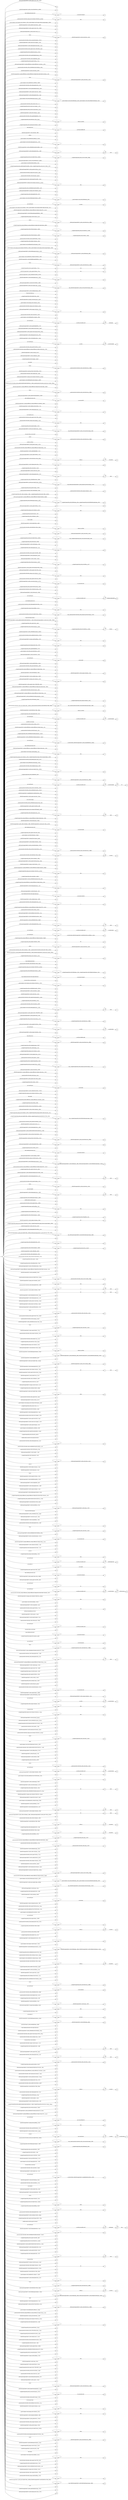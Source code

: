 digraph NFA {
  rankdir=LR;
  node [shape=circle, fontsize=10];
  __start [shape=point, label=""];
  __start -> 1;
  42 [label="42"];
  588 [label="588"];
  550 [label="550"];
  14 [label="14"];
  41 [label="41"];
  742 [label="742"];
  899 [label="899"];
  498 [label="498"];
  587 [label="587"];
  672 [label="672"];
  318 [label="318"];
  482 [label="482"];
  894 [label="894"];
  83 [label="83"];
  438 [label="438"];
  689 [label="689"];
  66 [label="66"];
  336 [label="336"];
  61 [label="61"];
  81 [label="81"];
  234 [label="234"];
  559 [label="559"];
  296 [label="296"];
  58 [label="58"];
  121 [label="121"];
  545 [label="545"];
  623 [label="623"];
  486 [label="486"];
  382 [label="382"];
  206 [label="206"];
  898 [label="898"];
  748 [label="748"];
  161 [label="161"];
  864 [label="864"];
  581 [label="581"];
  823 [label="823"];
  589 [label="589"];
  696 [label="696"];
  215 [label="215"];
  762 [label="762"];
  138 [label="138"];
  260 [label="260"];
  300 [label="300"];
  539 [label="539"];
  60 [label="60"];
  290 [label="290"];
  99 [label="99"];
  325 [label="325"];
  908 [label="908"];
  24 [label="24"];
  541 [label="541"];
  879 [label="879"];
  753 [label="753"];
  767 [label="767"];
  850 [label="850"];
  25 [label="25"];
  407 [label="407"];
  693 [label="693"];
  313 [label="313"];
  722 [label="722"];
  731 [label="731"];
  258 [label="258"];
  677 [label="677"];
  48 [label="48"];
  176 [label="176"];
  257 [label="257"];
  561 [label="561"];
  52 [label="52"];
  838 [label="838"];
  227 [label="227"];
  563 [label="563"];
  119 [label="119"];
  792 [label="792"];
  355 [label="355"];
  758 [label="758"];
  780 [label="780"];
  741 [label="741"];
  384 [label="384"];
  631 [label="631"];
  219 [label="219"];
  873 [label="873"];
  189 [label="189"];
  268 [label="268"];
  279 [label="279"];
  133 [label="133"];
  246 [label="246"];
  728 [label="728"];
  737 [label="737"];
  625 [label="625"];
  749 [label="749"];
  278 [label="278"];
  455 [label="455"];
  896 [label="896"];
  235 [label="235"];
  415 [label="415"];
  505 [label="505"];
  519 [label="519"];
  597 [label="597"];
  711 [label="711"];
  771 [label="771"];
  483 [label="483"];
  602 [label="602"];
  21 [label="21"];
  308 [label="308"];
  399 [label="399"];
  738 [label="738"];
  43 [label="43"];
  647 [label="647"];
  88 [label="88"];
  726 [label="726"];
  819 [label="819"];
  580 [label="580"];
  668 [label="668"];
  591 [label="591"];
  488 [label="488"];
  461 [label="461"];
  514 [label="514"];
  549 [label="549"];
  352 [label="352"];
  788 [label="788"];
  143 [label="143"];
  35 [label="35"];
  79 [label="79"];
  441 [label="441"];
  723 [label="723"];
  800 [label="800"];
  323 [label="323"];
  490 [label="490"];
  919 [label="919"];
  306 [label="306"];
  180 [label="180"];
  903 [label="903"];
  13 [label="13"];
  466 [label="466"];
  112 [label="112"];
  560 [label="560"];
  807 [label="807"];
  727 [label="727"];
  692 [label="692"];
  136 [label="136"];
  4 [label="4"];
  383 [label="383"];
  884 [label="884"];
  674 [label="674"];
  10 [label="10"];
  389 [label="389"];
  442 [label="442"];
  704 [label="704"];
  851 [label="851"];
  68 [label="68"];
  46 [label="46"];
  699 [label="699"];
  694 [label="694"];
  324 [label="324"];
  653 [label="653"];
  859 [label="859"];
  620 [label="620"];
  861 [label="861"];
  866 [label="866"];
  302 [label="302"];
  756 [label="756"];
  31 [label="31"];
  520 [label="520"];
  77 [label="77"];
  678 [label="678"];
  472 [label="472"];
  37 [label="37"];
  236 [label="236"];
  411 [label="411"];
  583 [label="583"];
  616 [label="616"];
  322 [label="322"];
  468 [label="468"];
  687 [label="687"];
  262 [label="262"];
  608 [label="608"];
  700 [label="700"];
  893 [label="893"];
  230 [label="230"];
  463 [label="463"];
  655 [label="655"];
  288 [label="288"];
  339 [label="339"];
  179 [label="179"];
  378 [label="378"];
  558 [label="558"];
  295 [label="295"];
  584 [label="584"];
  205 [label="205"];
  282 [label="282"];
  381 [label="381"];
  900 [label="900"];
  474 [label="474"];
  101 [label="101"];
  875 [label="875"];
  315 [label="315"];
  367 [label="367"];
  714 [label="714"];
  544 [label="544"];
  562 [label="562"];
  484 [label="484"];
  362 [label="362"];
  72 [label="72"];
  665 [label="665"];
  523 [label="523"];
  676 [label="676"];
  572 [label="572"];
  277 [label="277"];
  876 [label="876"];
  874 [label="874"];
  422 [label="422"];
  590 [label="590"];
  705 [label="705"];
  350 [label="350"];
  44 [label="44"];
  69 [label="69"];
  435 [label="435"];
  708 [label="708"];
  233 [label="233"];
  182 [label="182"];
  796 [label="796"];
  709 [label="709"];
  826 [label="826"];
  852 [label="852"];
  153 [label="153"];
  214 [label="214"];
  122 [label="122"];
  22 [label="22"];
  670 [label="670"];
  244 [label="244"];
  270 [label="270"];
  803 [label="803"];
  408 [label="408"];
  654 [label="654"];
  141 [label="141"];
  314 [label="314"];
  571 [label="571"];
  345 [label="345"];
  231 [label="231"];
  764 [label="764"];
  366 [label="366"];
  609 [label="609"];
  837 [label="837"];
  667 [label="667"];
  107 [label="107"];
  454 [label="454"];
  193 [label="193"];
  543 [label="543"];
  600 [label="600"];
  599 [label="599"];
  776 [label="776"];
  172 [label="172"];
  256 [label="256"];
  594 [label="594"];
  564 [label="564"];
  834 [label="834"];
  417 [label="417"];
  553 [label="553"];
  527 [label="527"];
  320 [label="320"];
  103 [label="103"];
  557 [label="557"];
  574 [label="574"];
  373 [label="373"];
  126 [label="126"];
  453 [label="453"];
  251 [label="251"];
  361 [label="361"];
  809 [label="809"];
  777 [label="777"];
  171 [label="171"];
  89 [label="89"];
  387 [label="387"];
  27 [label="27"];
  93 [label="93"];
  152 [label="152"];
  225 [label="225"];
  405 [label="405"];
  795 [label="795"];
  842 [label="842"];
  5 [label="5"];
  555 [label="555"];
  746 [label="746"];
  798 [label="798"];
  110 [label="110"];
  357 [label="357"];
  211 [label="211"];
  150 [label="150"];
  752 [label="752"];
  82 [label="82"];
  125 [label="125"];
  657 [label="657"];
  252 [label="252"];
  911 [label="911"];
  812 [label="812"];
  365 [label="365"];
  137 [label="137"];
  57 [label="57"];
  403 [label="403"];
  420 [label="420"];
  845 [label="845"];
  55 [label="55"];
  423 [label="423"];
  196 [label="196"];
  585 [label="585"];
  364 [label="364"];
  191 [label="191"];
  537 [label="537"];
  548 [label="548"];
  830 [label="830"];
  158 [label="158"];
  891 [label="891"];
  12 [label="12"];
  241 [label="241"];
  732 [label="732"];
  398 [label="398"];
  436 [label="436"];
  595 [label="595"];
  603 [label="603"];
  105 [label="105"];
  98 [label="98"];
  377 [label="377"];
  794 [label="794"];
  582 [label="582"];
  400 [label="400"];
  286 [label="286"];
  388 [label="388"];
  202 [label="202"];
  340 [label="340"];
  575 [label="575"];
  192 [label="192"];
  526 [label="526"];
  614 [label="614"];
  17 [label="17"];
  425 [label="425"];
  168 [label="168"];
  190 [label="190"];
  142 [label="142"];
  605 [label="605"];
  611 [label="611"];
  710 [label="710"];
  410 [label="410"];
  706 [label="706"];
  799 [label="799"];
  791 [label="791"];
  194 [label="194"];
  247 [label="247"];
  871 [label="871"];
  184 [label="184"];
  500 [label="500"];
  208 [label="208"];
  280 [label="280"];
  2 [label="2"];
  94 [label="94"];
  201 [label="201"];
  904 [label="904"];
  297 [label="297"];
  775 [label="775"];
  810 [label="810"];
  19 [label="19"];
  761 [label="761"];
  346 [label="346"];
  856 [label="856"];
  735 [label="735"];
  228 [label="228"];
  781 [label="781"];
  199 [label="199"];
  312 [label="312"];
  681 [label="681"];
  440 [label="440"];
  140 [label="140"];
  291 [label="291"];
  304 [label="304"];
  181 [label="181"];
  769 [label="769"];
  586 [label="586"];
  634 [label="634"];
  301 [label="301"];
  910 [label="910"];
  673 [label="673"];
  274 [label="274"];
  782 [label="782"];
  646 [label="646"];
  26 [label="26"];
  892 [label="892"];
  638 [label="638"];
  253 [label="253"];
  259 [label="259"];
  204 [label="204"];
  612 [label="612"];
  147 [label="147"];
  263 [label="263"];
  9 [label="9"];
  652 [label="652"];
  317 [label="317"];
  717 [label="717"];
  768 [label="768"];
  385 [label="385"];
  660 [label="660"];
  132 [label="132"];
  419 [label="419"];
  337 [label="337"];
  833 [label="833"];
  675 [label="675"];
  197 [label="197"];
  276 [label="276"];
  363 [label="363"];
  881 [label="881"];
  195 [label="195"];
  250 [label="250"];
  371 [label="371"];
  186 [label="186"];
  719 [label="719"];
  210 [label="210"];
  321 [label="321"];
  117 [label="117"];
  502 [label="502"];
  518 [label="518"];
  669 [label="669"];
  636 [label="636"];
  467 [label="467"];
  691 [label="691"];
  264 [label="264"];
  8 [label="8"];
  662 [label="662"];
  49 [label="49"];
  701 [label="701"];
  627 [label="627"];
  34 [label="34"];
  897 [label="897"];
  240 [label="240"];
  513 [label="513"];
  827 [label="827"];
  783 [label="783"];
  534 [label="534"];
  11 [label="11"];
  129 [label="129"];
  913 [label="913"];
  778 [label="778"];
  702 [label="702"];
  316 [label="316"];
  521 [label="521"];
  292 [label="292"];
  28 [label="28"];
  92 [label="92"];
  222 [label="222"];
  266 [label="266"];
  275 [label="275"];
  427 [label="427"];
  200 [label="200"];
  439 [label="439"];
  517 [label="517"];
  659 [label="659"];
  883 [label="883"];
  356 [label="356"];
  273 [label="273"];
  551 [label="551"];
  448 [label="448"];
  131 [label="131"];
  104 [label="104"];
  341 [label="341"];
  379 [label="379"];
  721 [label="721"];
  552 [label="552"];
  688 [label="688"];
  479 [label="479"];
  118 [label="118"];
  394 [label="394"];
  157 [label="157"];
  429 [label="429"];
  538 [label="538"];
  697 [label="697"];
  671 [label="671"];
  501 [label="501"];
  682 [label="682"];
  886 [label="886"];
  67 [label="67"];
  128 [label="128"];
  451 [label="451"];
  406 [label="406"];
  20 [label="20"];
  909 [label="909"];
  695 [label="695"];
  414 [label="414"];
  115 [label="115"];
  111 [label="111"];
  283 [label="283"];
  207 [label="207"];
  622 [label="622"];
  460 [label="460"];
  432 [label="432"];
  481 [label="481"];
  525 [label="525"];
  248 [label="248"];
  78 [label="78"];
  413 [label="413"];
  473 [label="473"];
  65 [label="65"];
  187 [label="187"];
  261 [label="261"];
  747 [label="747"];
  570 [label="570"];
  342 [label="342"];
  487 [label="487"];
  73 [label="73"];
  814 [label="814"];
  610 [label="610"];
  895 [label="895"];
  289 [label="289"];
  535 [label="535"];
  733 [label="733"];
  333 [label="333"];
  369 [label="369"];
  524 [label="524"];
  86 [label="86"];
  421 [label="421"];
  607 [label="607"];
  156 [label="156"];
  492 [label="492"];
  724 [label="724"];
  916 [label="916"];
  335 [label="335"];
  370 [label="370"];
  30 [label="30"];
  162 [label="162"];
  56 [label="56"];
  914 [label="914"];
  533 [label="533"];
  178 [label="178"];
  645 [label="645"];
  1 [label="1"];
  100 [label="100"];
  326 [label="326"];
  917 [label="917"];
  843 [label="843"];
  426 [label="426"];
  209 [label="209"];
  494 [label="494"];
  902 [label="902"];
  503 [label="503"];
  740 [label="740"];
  456 [label="456"];
  601 [label="601"];
  690 [label="690"];
  476 [label="476"];
  862 [label="862"];
  624 [label="624"];
  188 [label="188"];
  330 [label="330"];
  615 [label="615"];
  641 [label="641"];
  836 [label="836"];
  23 [label="23"];
  579 [label="579"];
  633 [label="633"];
  294 [label="294"];
  818 [label="818"];
  166 [label="166"];
  872 [label="872"];
  496 [label="496"];
  155 [label="155"];
  890 [label="890"];
  578 [label="578"];
  604 [label="604"];
  817 [label="817"];
  386 [label="386"];
  650 [label="650"];
  347 [label="347"];
  844 [label="844"];
  416 [label="416"];
  220 [label="220"];
  397 [label="397"];
  816 [label="816"];
  849 [label="849"];
  428 [label="428"];
  239 [label="239"];
  6 [label="6"];
  418 [label="418"];
  565 [label="565"];
  592 [label="592"];
  626 [label="626"];
  841 [label="841"];
  805 [label="805"];
  32 [label="32"];
  770 [label="770"];
  391 [label="391"];
  765 [label="765"];
  868 [label="868"];
  649 [label="649"];
  848 [label="848"];
  64 [label="64"];
  880 [label="880"];
  221 [label="221"];
  511 [label="511"];
  522 [label="522"];
  663 [label="663"];
  628 [label="628"];
  449 [label="449"];
  173 [label="173"];
  797 [label="797"];
  857 [label="857"];
  3 [label="3"];
  216 [label="216"];
  831 [label="831"];
  630 [label="630"];
  828 [label="828"];
  888 [label="888"];
  573 [label="573"];
  154 [label="154"];
  170 [label="170"];
  556 [label="556"];
  824 [label="824"];
  80 [label="80"];
  820 [label="820"];
  96 [label="96"];
  606 [label="606"];
  238 [label="238"];
  217 [label="217"];
  334 [label="334"];
  506 [label="506"];
  245 [label="245"];
  763 [label="763"];
  540 [label="540"];
  395 [label="395"];
  84 [label="84"];
  444 [label="444"];
  715 [label="715"];
  804 [label="804"];
  785 [label="785"];
  311 [label="311"];
  853 [label="853"];
  165 [label="165"];
  198 [label="198"];
  712 [label="712"];
  787 [label="787"];
  577 [label="577"];
  343 [label="343"];
  906 [label="906"];
  113 [label="113"];
  493 [label="493"];
  40 [label="40"];
  867 [label="867"];
  877 [label="877"];
  757 [label="757"];
  135 [label="135"];
  661 [label="661"];
  445 [label="445"];
  713 [label="713"];
  127 [label="127"];
  375 [label="375"];
  863 [label="863"];
  802 [label="802"];
  596 [label="596"];
  755 [label="755"];
  47 [label="47"];
  437 [label="437"];
  434 [label="434"];
  887 [label="887"];
  249 [label="249"];
  53 [label="53"];
  390 [label="390"];
  459 [label="459"];
  568 [label="568"];
  648 [label="648"];
  7 [label="7"];
  106 [label="106"];
  658 [label="658"];
  725 [label="725"];
  470 [label="470"];
  430 [label="430"];
  528 [label="528"];
  598 [label="598"];
  720 [label="720"];
  183 [label="183"];
  447 [label="447"];
  354 [label="354"];
  284 [label="284"];
  656 [label="656"];
  305 [label="305"];
  33 [label="33"];
  109 [label="109"];
  213 [label="213"];
  744 [label="744"];
  433 [label="433"];
  567 [label="567"];
  707 [label="707"];
  547 [label="547"];
  825 [label="825"];
  63 [label="63"];
  680 [label="680"];
  811 [label="811"];
  75 [label="75"];
  509 [label="509"];
  359 [label="359"];
  664 [label="664"];
  536 [label="536"];
  651 [label="651"];
  452 [label="452"];
  360 [label="360"];
  374 [label="374"];
  38 [label="38"];
  760 [label="760"];
  485 [label="485"];
  618 [label="618"];
  666 [label="666"];
  348 [label="348"];
  491 [label="491"];
  829 [label="829"];
  546 [label="546"];
  808 [label="808"];
  736 [label="736"];
  62 [label="62"];
  754 [label="754"];
  729 [label="729"];
  779 [label="779"];
  281 [label="281"];
  85 [label="85"];
  151 [label="151"];
  287 [label="287"];
  177 [label="177"];
  821 [label="821"];
  18 [label="18"];
  307 [label="307"];
  515 [label="515"];
  745 [label="745"];
  462 [label="462"];
  226 [label="226"];
  148 [label="148"];
  750 [label="750"];
  885 [label="885"];
  95 [label="95"];
  329 [label="329"];
  15 [label="15"];
  640 [label="640"];
  424 [label="424"];
  265 [label="265"];
  229 [label="229"];
  865 [label="865"];
  835 [label="835"];
  59 [label="59"];
  91 [label="91"];
  376 [label="376"];
  471 [label="471"];
  566 [label="566"];
  327 [label="327"];
  847 [label="847"];
  458 [label="458"];
  772 [label="772"];
  16 [label="16"];
  409 [label="409"];
  832 [label="832"];
  71 [label="71"];
  298 [label="298"];
  74 [label="74"];
  858 [label="858"];
  50 [label="50"];
  351 [label="351"];
  784 [label="784"];
  163 [label="163"];
  593 [label="593"];
  164 [label="164"];
  759 [label="759"];
  905 [label="905"];
  338 [label="338"];
  530 [label="530"];
  685 [label="685"];
  39 [label="39"];
  130 [label="130"];
  716 [label="716"];
  679 [label="679"];
  344 [label="344"];
  134 [label="134"];
  450 [label="450"];
  167 [label="167"];
  372 [label="372"];
  475 [label="475"];
  718 [label="718"];
  331 [label="331"];
  801 [label="801"];
  267 [label="267"];
  404 [label="404"];
  554 [label="554"];
  203 [label="203"];
  839 [label="839"];
  516 [label="516"];
  396 [label="396"];
  870 [label="870"];
  146 [label="146"];
  512 [label="512"];
  773 [label="773"];
  120 [label="120"];
  293 [label="293"];
  431 [label="431"];
  303 [label="303"];
  309 [label="309"];
  332 [label="332"];
  510 [label="510"];
  116 [label="116"];
  766 [label="766"];
  855 [label="855"];
  145 [label="145"];
  643 [label="643"];
  912 [label="912"];
  392 [label="392"];
  478 [label="478"];
  774 [label="774"];
  793 [label="793"];
  542 [label="542"];
  108 [label="108"];
  846 [label="846"];
  644 [label="644"];
  159 [label="159"];
  639 [label="639"];
  860 [label="860"];
  102 [label="102"];
  310 [label="310"];
  319 [label="319"];
  212 [label="212"];
  160 [label="160"];
  169 [label="169"];
  684 [label="684"];
  790 [label="790"];
  815 [label="815"];
  242 [label="242"];
  45 [label="45"];
  223 [label="223"];
  353 [label="353"];
  29 [label="29"];
  822 [label="822"];
  532 [label="532"];
  54 [label="54"];
  617 [label="617"];
  621 [label="621"];
  243 [label="243"];
  380 [label="380"];
  499 [label="499"];
  703 [label="703"];
  507 [label="507"];
  840 [label="840"];
  358 [label="358"];
  854 [label="854"];
  569 [label="569"];
  76 [label="76"];
  464 [label="464"];
  446 [label="446"];
  751 [label="751"];
  789 [label="789"];
  698 [label="698"];
  813 [label="813"];
  907 [label="907"];
  272 [label="272"];
  619 [label="619"];
  889 [label="889"];
  629 [label="629"];
  920 [label="920"];
  531 [label="531"];
  637 [label="637"];
  730 [label="730"];
  36 [label="36"];
  469 [label="469"];
  734 [label="734"];
  285 [label="285"];
  349 [label="349"];
  328 [label="328"];
  402 [label="402"];
  185 [label="185"];
  368 [label="368"];
  443 [label="443"];
  174 [label="174"];
  299 [label="299"];
  613 [label="613"];
  224 [label="224"];
  254 [label="254"];
  401 [label="401"];
  495 [label="495"];
  497 [label="497"];
  237 [label="237"];
  175 [label="175"];
  87 [label="87"];
  632 [label="632"];
  683 [label="683"];
  97 [label="97"];
  915 [label="915"];
  504 [label="504"];
  255 [label="255"];
  269 [label="269"];
  144 [label="144"];
  901 [label="901"];
  90 [label="90"];
  477 [label="477"];
  739 [label="739"];
  480 [label="480"];
  635 [label="635"];
  806 [label="806"];
  114 [label="114"];
  508 [label="508"];
  124 [label="124"];
  149 [label="149"];
  271 [label="271"];
  786 [label="786"];
  869 [label="869"];
  457 [label="457"];
  218 [label="218"];
  465 [label="465"];
  882 [label="882"];
  642 [label="642"];
  743 [label="743"];
  70 [label="70"];
  529 [label="529"];
  232 [label="232"];
  576 [label="576"];
  393 [label="393"];
  139 [label="139"];
  51 [label="51"];
  489 [label="489"];
  878 [label="878"];
  918 [label="918"];
  412 [label="412"];
  686 [label="686"];
  123 [label="123"];
  { node [shape=doublecircle]; 2 4 5 7 9 11 13 15 16 18 20 21 22 23 25 27 28 29 30 31 32 33 34 35 36 37 38 39 40 42 43 45 47 48 49 50 52 53 54 55 56 57 58 59 60 61 62 63 65 66 67 68 69 70 71 72 73 74 75 77 80 81 82 83 85 86 87 88 89 90 91 92 93 94 97 100 102 103 104 106 107 108 110 111 112 113 114 116 117 119 121 123 125 127 128 129 130 131 132 133 134 135 136 137 138 139 140 141 142 143 144 145 146 147 148 149 150 152 153 154 156 159 160 161 163 166 167 169 172 173 174 175 176 177 178 180 181 182 183 184 185 186 187 188 189 190 191 192 193 194 195 196 197 199 200 201 203 204 206 207 209 210 211 213 215 216 217 218 219 221 223 224 225 226 227 228 229 230 231 232 233 234 236 237 238 239 240 241 242 243 244 245 246 248 251 252 253 254 256 257 258 259 260 261 262 263 264 265 266 267 269 272 274 276 278 280 281 282 283 286 289 291 292 294 296 298 299 300 302 303 304 306 307 308 309 310 312 314 316 318 320 322 323 324 325 326 327 328 329 330 331 332 333 334 335 336 337 338 339 340 341 342 343 344 346 347 348 350 353 354 355 357 360 361 363 366 367 368 369 370 371 372 374 375 376 377 378 379 380 381 382 383 384 385 386 387 388 389 390 392 393 395 397 398 399 400 402 403 404 405 406 407 408 409 410 411 412 413 414 416 417 418 419 420 421 422 423 424 425 426 428 431 432 433 434 436 437 438 439 440 441 442 443 444 445 446 449 452 454 455 456 457 459 461 463 464 465 466 468 469 470 472 473 474 475 476 478 479 480 482 484 486 488 490 491 492 493 494 495 496 497 498 499 500 501 502 503 504 505 506 507 508 509 510 511 512 513 514 516 517 518 520 523 524 525 527 530 531 533 536 537 538 539 540 541 542 544 545 546 547 548 549 550 551 552 553 554 555 556 557 558 559 560 562 563 565 567 568 569 570 572 573 574 575 576 577 578 579 580 581 582 583 585 586 587 588 589 590 591 592 593 594 595 597 600 601 602 603 605 606 607 608 609 610 611 612 613 614 615 618 621 623 624 626 628 630 631 632 633 634 635 636 638 639 640 642 643 644 645 646 648 649 650 652 654 656 658 660 661 662 663 664 665 666 667 668 669 670 671 672 673 674 675 676 677 678 679 680 681 682 683 684 685 686 688 689 690 692 695 696 697 699 702 703 705 708 709 710 711 712 713 714 716 717 718 719 720 721 722 723 724 725 726 727 728 729 730 731 732 733 734 736 737 738 740 741 742 744 745 747 748 749 750 751 752 753 754 756 757 759 761 763 764 765 766 768 771 772 776 777 778 779 781 784 787 790 792 794 796 798 801 804 808 811 815 818 821 825 828 830 832 834 836 838 840 842 843 844 845 846 848 850 851 852 853 854 855 856 857 858 859 860 862 864 866 868 870 872 874 876 877 878 879 880 881 882 883 885 887 889 891 893 895 897 899 900 901 902 904 906 908 910 912 914 916 918 919 920 }
  1 -> 2 [label="#gw-desktop-herotator"];
  1 -> 3 [label="#gw-desktop-herotator"];
  3 -> 3 [label="*"];
  3 -> 4 [label=".a-carousel-viewport"];
  1 -> 5 [label="#gw-desktop-herotator.tall"];
  1 -> 6 [label="#gw-desktop-herotator.tall"];
  6 -> 6 [label="*"];
  6 -> 7 [label=".a-carousel-container"];
  1 -> 8 [label="#gw-desktop-herotator.tall"];
  8 -> 8 [label="*"];
  8 -> 9 [label=".a-carousel-controls"];
  1 -> 10 [label="#gw-desktop-herotator.tall"];
  10 -> 10 [label="*"];
  10 -> 11 [label=".a-carousel-left"];
  1 -> 12 [label="#gw-desktop-herotator.tall"];
  12 -> 12 [label="*"];
  12 -> 13 [label=".a-carousel-right"];
  1 -> 14 [label="#gw-desktop-herotator.tall"];
  14 -> 14 [label="*"];
  14 -> 15 [label=".a-carousel-viewport"];
  1 -> 16 [label="#gw-desktop-herotator.tall.single-slide-hero"];
  1 -> 17 [label="#gw-desktop-herotator.tall.single-slide-hero"];
  17 -> 17 [label="*"];
  17 -> 18 [label=".a-carousel-controls"];
  1 -> 19 [label="#gw-desktop-herotator.tall.single-slide-hero"];
  19 -> 19 [label="*"];
  19 -> 20 [label=".a-carousel-viewport"];
  1 -> 21 [label="#icp-touch-link-cop"];
  1 -> 22 [label="#icp-touch-link-country"];
  1 -> 23 [label="#icp-touch-link-language"];
  1 -> 24 [label="#nav-flyout-ewc"];
  24 -> 24 [label="*"];
  24 -> 25 [label=".nav-flyout-buffer-left"];
  1 -> 26 [label="#nav-flyout-ewc"];
  26 -> 26 [label="*"];
  26 -> 27 [label=".nav-flyout-buffer-right"];
  1 -> 28 [label="-webkit-media-controls-panel"];
  1 -> 29 [label="-webkit-media-controls-panel-container"];
  1 -> 30 [label="-webkit-media-controls-start-playback-button"];
  1 -> 31 [label="-webkit-scrollbar"];
  1 -> 32 [label="._ameyal-product-shoveler_energy-efficiency_energy-efficiency-badge-data-sheet-label-container__2iei2"];
  1 -> 33 [label="._ameyal-product-shoveler_energy-efficiency_energy-efficiency-badge-data-sheet-label__3b6x3"];
  1 -> 34 [label="._ameyal-product-shoveler_energy-efficiency_energy-efficiency-badge-rating-2021__2q_3p"];
  1 -> 35 [label="._ameyal-product-shoveler_energy-efficiency_energy-efficiency-badge-rating-sign__1ronk"];
  1 -> 36 [label="._ameyal-product-shoveler_energy-efficiency_energy-efficiency-badge-rating__3_0en"];
  1 -> 37 [label="._ameyal-product-shoveler_energy-efficiency_energy-efficiency-badge-shape__1icjy"];
  1 -> 38 [label="._ameyal-product-shoveler_energy-efficiency_energy-efficiency-badge-standard__28gp8"];
  1 -> 39 [label="._ameyal-product-shoveler_energy-efficiency_energy-efficiency-container__1pkva"];
  1 -> 40 [label="._ameyal-product-shoveler_image_asin-container-white-box__qwmgo"];
  1 -> 41 [label="._ameyal-product-shoveler_image_asin-container-white-box__qwmgo"];
  41 -> 41 [label="*"];
  41 -> 42 [label="img"];
  1 -> 43 [label="._ameyal-product-shoveler_image_asin-container__2jycm"];
  1 -> 44 [label="._ameyal-product-shoveler_image_asin-container__2jycm"];
  44 -> 44 [label="*"];
  44 -> 45 [label="img"];
  1 -> 46 [label="._ameyal-product-shoveler_image_base-padding__2zxn3"];
  46 -> 46 [label="*"];
  46 -> 47 [label="img"];
  1 -> 48 [label="._ameyal-product-shoveler_image_force-square__yjzpk"];
  1 -> 49 [label="._ameyal-product-shoveler_image_override-square__2e4zf"];
  1 -> 50 [label="._ameyal-product-shoveler_image_round-corners__2y_fs"];
  1 -> 51 [label="._ameyal-product-shoveler_image_small-padding__15rrh"];
  51 -> 51 [label="*"];
  51 -> 52 [label="img"];
  1 -> 53 [label="._ameyal-product-shoveler_style_ad-feedback-loading-spinnner-rtl__2booy"];
  1 -> 54 [label="._ameyal-product-shoveler_style_ad-feedback-loading-spinnner__1nmzw"];
  1 -> 55 [label="._ameyal-product-shoveler_style_ad-feedback-primary-link__2bizi"];
  1 -> 56 [label="._ameyal-product-shoveler_style_ad-feedback-sprite-mobile__2_rj8"];
  1 -> 57 [label="._ameyal-product-shoveler_style_ad-feedback-sprite__28uwb"];
  1 -> 58 [label="._ameyal-product-shoveler_style_ad-feedback-text-desktop__q3xp_"];
  1 -> 59 [label="._ameyal-product-shoveler_style_ad-feedback-text__2hjq9"];
  1 -> 60 [label="._ameyal-product-shoveler_style_apexbadgelabel__2-vye"];
  1 -> 61 [label="._ameyal-product-shoveler_style_apexbadgemessage__1thvd"];
  1 -> 62 [label="._ameyal-product-shoveler_style_aspect-button-group__1lqug"];
  1 -> 63 [label="._ameyal-product-shoveler_style_aspect-button__7ch_e"];
  1 -> 64 [label="._ameyal-product-shoveler_style_aspect-button__7ch_e"];
  64 -> 65 [label="svg"];
  1 -> 66 [label="._ameyal-product-shoveler_style_aspect-ratio-1236x1080__3aezl"];
  1 -> 67 [label="._ameyal-product-shoveler_style_aspect-ratio-15x3__1h649"];
  1 -> 68 [label="._ameyal-product-shoveler_style_aspect-ratio-16x9__cbpv8"];
  1 -> 69 [label="._ameyal-product-shoveler_style_aspect-ratio-4x3__3bewi"];
  1 -> 70 [label="._ameyal-product-shoveler_style_aspect-ratio-5x8__2ianz"];
  1 -> 71 [label="._ameyal-product-shoveler_style_aspect-ratio-dynamic-60vh__3n5g_"];
  1 -> 72 [label="._ameyal-product-shoveler_style_aspect-ratio-fill__2zjfb"];
  1 -> 73 [label="._ameyal-product-shoveler_style_aspect-text__s4pu1"];
  1 -> 74 [label="._ameyal-product-shoveler_style_autoplay-span__2cmfc"];
  1 -> 75 [label="._ameyal-product-shoveler_style_badge-container__20aj2"];
  1 -> 76 [label="._ameyal-product-shoveler_style_badge-container__20aj2"];
  76 -> 77 [label="div"];
  1 -> 78 [label="._ameyal-product-shoveler_style_badge-container__20aj2"];
  78 -> 79 [label="div"];
  79 -> 80 [label="span"];
  1 -> 81 [label="._ameyal-product-shoveler_style_badgelabel__pj5rc"];
  1 -> 82 [label="._ameyal-product-shoveler_style_badgemessage__2dtw7"];
  1 -> 83 [label="._ameyal-product-shoveler_style_carouselcontainer__3n7m1"];
  1 -> 84 [label="._ameyal-product-shoveler_style_carouselcontainer__3n7m1"];
  84 -> 84 [label="*"];
  84 -> 85 [label="li.a-carousel-card"];
  1 -> 86 [label="._ameyal-product-shoveler_style_close-icon-wrapper__1zvdc"];
  1 -> 87 [label="._ameyal-product-shoveler_style_close-icon__2rjs3"];
  1 -> 88 [label="._ameyal-product-shoveler_style_close-text__2-gwn"];
  1 -> 89 [label="._ameyal-product-shoveler_style_cta-link__2xo74"];
  1 -> 90 [label="._ameyal-product-shoveler_style_desktop-close-button__1il_p"];
  1 -> 91 [label="._ameyal-product-shoveler_style_displaycount__1mvut"];
  1 -> 92 [label="._ameyal-product-shoveler_style_empty-footer__2d59h"];
  1 -> 93 [label="._ameyal-product-shoveler_style_five-pack__1-tql"];
  1 -> 94 [label="._ameyal-product-shoveler_style_fluid-lazy-video__finms"];
  1 -> 95 [label="._ameyal-product-shoveler_style_fluid-lazy-video__finms"];
  95 -> 95 [label="*"];
  95 -> 96 [label=".video-js"];
  96 -> 96 [label="*"];
  96 -> 97 [label=".vjs-poster"];
  1 -> 98 [label="._ameyal-product-shoveler_style_fluid-lazy-video__finms"];
  98 -> 98 [label="*"];
  98 -> 99 [label=".video-js"];
  99 -> 99 [label="*"];
  99 -> 100 [label=".vjs-tech"];
  1 -> 101 [label="._ameyal-product-shoveler_style_fluid-lazy-video__finms"];
  101 -> 101 [label="*"];
  101 -> 102 [label=".video-js.vjs-fluid"];
  1 -> 103 [label="._ameyal-product-shoveler_style_four-pack__1ufgr"];
  1 -> 104 [label="._ameyal-product-shoveler_style_gw-hero-close-button__3svyz"];
  1 -> 105 [label="._ameyal-product-shoveler_style_gw-hero-close-button__3svyz"];
  105 -> 105 [label="*"];
  105 -> 106 [label="._ameyal-product-shoveler_style_close-black-icon__3hkbe"];
  1 -> 107 [label="._ameyal-product-shoveler_style_gwm-link-footer__3of47"];
  1 -> 108 [label="._ameyal-product-shoveler_style_haulribbon__3vzni"];
  1 -> 109 [label="._ameyal-product-shoveler_style_haulribbon__3vzni"];
  109 -> 109 [label="*"];
  109 -> 110 [label="._ameyal-product-shoveler_style_logo__15d-3"];
  1 -> 111 [label="._ameyal-product-shoveler_style_header-icon__2cuvv"];
  1 -> 112 [label="._ameyal-product-shoveler_style_header-link__cuhok"];
  1 -> 113 [label="._ameyal-product-shoveler_style_header__1vgdj"];
  1 -> 114 [label="._ameyal-product-shoveler_style_image-container__2oiza"];
  1 -> 115 [label="._ameyal-product-shoveler_style_image-container__2oiza"];
  115 -> 115 [label="*"];
  115 -> 116 [label="img"];
  1 -> 117 [label="._ameyal-product-shoveler_style_inlineerrordetails__1nbx-"];
  1 -> 118 [label="._ameyal-product-shoveler_style_lazy-loaded-video__3m5dg"];
  118 -> 118 [label="*"];
  118 -> 119 [label="._ameyal-product-shoveler_style_cover-cta-link__2hkjp"];
  1 -> 120 [label="._ameyal-product-shoveler_style_lazy-loaded-video__3m5dg"];
  120 -> 120 [label="*"];
  120 -> 121 [label="img._ameyal-product-shoveler_style_cover-portrait-image__2lhzl"];
  1 -> 122 [label="._ameyal-product-shoveler_style_lazy-loaded-video__3m5dg"];
  122 -> 122 [label="*"];
  122 -> 123 [label="img._ameyal-product-shoveler_style_dynamic-portrait-image__1wrzd"];
  1 -> 124 [label="._ameyal-product-shoveler_style_lazy-loaded-video__3m5dg"];
  124 -> 124 [label="*"];
  124 -> 125 [label="video"];
  1 -> 126 [label="._ameyal-product-shoveler_style_lazy-loaded-video__3m5dg._ameyal-product-shoveler_style_fluid-lazy-video__finms"];
  126 -> 126 [label="*"];
  126 -> 127 [label="img._ameyal-product-shoveler_style_fluid-landscape-image__te6pt"];
  1 -> 128 [label="._ameyal-product-shoveler_style_logogap__nknz9"];
  1 -> 129 [label="._ameyal-product-shoveler_style_logorectangle__1vjwu"];
  1 -> 130 [label="._ameyal-product-shoveler_style_logosquarecontainer__3paoc"];
  1 -> 131 [label="._ameyal-product-shoveler_style_logosquare__3nzyi"];
  1 -> 132 [label="._ameyal-product-shoveler_style_logo__2zq-n"];
  1 -> 133 [label="._ameyal-product-shoveler_style_mixed-button__2og-m"];
  1 -> 134 [label="._ameyal-product-shoveler_style_mobile-close-button__3pb07"];
  1 -> 135 [label="._ameyal-product-shoveler_style_mobile-double-border-link-focus__1oz9p"];
  1 -> 136 [label="._ameyal-product-shoveler_style_mobile-double-border-link-focus__1oz9p._ameyal-product-shoveler_style_focus-visible__3hkmx"];
  1 -> 137 [label="._ameyal-product-shoveler_style_mosaic-card-body__1hmts"];
  1 -> 138 [label="._ameyal-product-shoveler_style_mosaic-card__1c-_r"];
  1 -> 139 [label="._ameyal-product-shoveler_style_negative-button__1dvqz"];
  1 -> 140 [label="._ameyal-product-shoveler_style_negativemarginadjust__1nqu9"];
  1 -> 141 [label="._ameyal-product-shoveler_style_onelinetruncation__2wwse"];
  1 -> 142 [label="._ameyal-product-shoveler_style_overlay__3sx3u"];
  1 -> 143 [label="._ameyal-product-shoveler_style_positive-button__3uoc3"];
  1 -> 144 [label="._ameyal-product-shoveler_style_poster-image__1w0ya"];
  1 -> 145 [label="._ameyal-product-shoveler_style_smarttext__ubpew"];
  1 -> 146 [label="._ameyal-product-shoveler_style_spcsrftreatment__-hwvo"];
  1 -> 147 [label="._ameyal-product-shoveler_style_spacer__7pyg3"];
  1 -> 148 [label="._ameyal-product-shoveler_style_stacking-context__3pbqe"];
  1 -> 149 [label="._ameyal-product-shoveler_style_theming-background-override__1hfzj"];
  1 -> 150 [label="._ameyal-product-shoveler_style_theming-text-color__2f7xc"];
  1 -> 151 [label="._ameyal-product-shoveler_style_theming-text-color__2f7xc"];
  151 -> 151 [label="*"];
  151 -> 152 [label="a"];
  1 -> 153 [label="._ameyal-product-shoveler_style_themingtextcolorwhite__1zryo"];
  1 -> 154 [label="._ameyal-product-shoveler_style_themingtextcolor__1ykkf"];
  1 -> 155 [label="._ameyal-product-shoveler_style_themingtextcolor__1ykkf"];
  155 -> 155 [label="*"];
  155 -> 156 [label="a"];
  1 -> 157 [label="._ameyal-product-shoveler_style_themingtextcolor__1ykkf"];
  157 -> 157 [label="*"];
  157 -> 158 [label="a"];
  158 -> 158 [label="*"];
  158 -> 159 [label="span"];
  1 -> 160 [label="._ameyal-product-shoveler_style_themingtextcolor__1oqsi"];
  1 -> 161 [label="._ameyal-product-shoveler_style_themingtextcolor__2lcvl"];
  1 -> 162 [label="._ameyal-product-shoveler_style_themingtextcolor__2lcvl"];
  162 -> 162 [label="*"];
  162 -> 163 [label="a"];
  1 -> 164 [label="._ameyal-product-shoveler_style_themingtextcolor__2lcvl"];
  164 -> 164 [label="*"];
  164 -> 165 [label="a"];
  165 -> 165 [label="*"];
  165 -> 166 [label="span"];
  1 -> 167 [label="._ameyal-product-shoveler_style_themingtextcolor__lrzuc"];
  1 -> 168 [label="._ameyal-product-shoveler_style_themingtextcolor__lrzuc"];
  168 -> 168 [label="*"];
  168 -> 169 [label="a"];
  1 -> 170 [label="._ameyal-product-shoveler_style_themingtextcolor__lrzuc"];
  170 -> 170 [label="*"];
  170 -> 171 [label="a"];
  171 -> 171 [label="*"];
  171 -> 172 [label="span"];
  1 -> 173 [label="._ameyal-product-shoveler_style_three-pack__5s3hp"];
  1 -> 174 [label="._ameyal-product-shoveler_style_threelinetruncation__ukujj"];
  1 -> 175 [label="._ameyal-product-shoveler_style_tile-container__1qgav"];
  1 -> 176 [label="._ameyal-product-shoveler_style_tile-grid__qmxny"];
  1 -> 177 [label="._ameyal-product-shoveler_style_tile-link__38lta"];
  1 -> 178 [label="._ameyal-product-shoveler_style_tile-theming__3eeyj"];
  1 -> 179 [label="._ameyal-product-shoveler_style_tile-theming__3eeyj"];
  179 -> 180 [label="._ameyal-product-shoveler_style_image-container__2oiza"];
  1 -> 181 [label="._ameyal-product-shoveler_style_truncation__x9-69"];
  1 -> 182 [label="._ameyal-product-shoveler_style_twolinetruncation__16tlv"];
  1 -> 183 [label="._ameyal-product-shoveler_style_video-container__1hks1"];
  1 -> 184 [label="._ameyal-product-shoveler_style_video-container__1hks1._ameyal-product-shoveler_style_show-video__xx4wm"];
  1 -> 185 [label="._ameyal-product-shoveler_style_wd-backdrop-data__1znxg"];
  1 -> 186 [label="._ameyal-product-shoveler_style_wd-card-link-focus__sm6xn"];
  1 -> 187 [label="._ameyal-product-shoveler_style_wdheader__edrev"];
  1 -> 188 [label="._cropped-image-link_energy-efficiency_energy-efficiency-badge-data-sheet-label-container__2iei2"];
  1 -> 189 [label="._cropped-image-link_energy-efficiency_energy-efficiency-badge-data-sheet-label__3b6x3"];
  1 -> 190 [label="._cropped-image-link_energy-efficiency_energy-efficiency-badge-rating-2021__2q_3p"];
  1 -> 191 [label="._cropped-image-link_energy-efficiency_energy-efficiency-badge-rating-sign__1ronk"];
  1 -> 192 [label="._cropped-image-link_energy-efficiency_energy-efficiency-badge-rating__3_0en"];
  1 -> 193 [label="._cropped-image-link_energy-efficiency_energy-efficiency-badge-shape__1icjy"];
  1 -> 194 [label="._cropped-image-link_energy-efficiency_energy-efficiency-badge-standard__28gp8"];
  1 -> 195 [label="._cropped-image-link_energy-efficiency_energy-efficiency-container__1pkva"];
  1 -> 196 [label="._cropped-image-link_image_asin-container-full-height__moklf"];
  1 -> 197 [label="._cropped-image-link_image_asin-container-white-box__3stwp"];
  1 -> 198 [label="._cropped-image-link_image_asin-container-white-box__3stwp"];
  198 -> 198 [label="*"];
  198 -> 199 [label="img"];
  1 -> 200 [label="._cropped-image-link_image_asin-container-white-box__3stwp._cropped-image-link_image_reduce-image-height__23dy8"];
  1 -> 201 [label="._cropped-image-link_image_asin-container-white-box__qwmgo"];
  1 -> 202 [label="._cropped-image-link_image_asin-container-white-box__qwmgo"];
  202 -> 202 [label="*"];
  202 -> 203 [label="img"];
  1 -> 204 [label="._cropped-image-link_image_asin-container__2jycm"];
  1 -> 205 [label="._cropped-image-link_image_asin-container__2jycm"];
  205 -> 205 [label="*"];
  205 -> 206 [label="img"];
  1 -> 207 [label="._cropped-image-link_image_asin-container__lry5p"];
  1 -> 208 [label="._cropped-image-link_image_asin-container__lry5p"];
  208 -> 208 [label="*"];
  208 -> 209 [label="img"];
  1 -> 210 [label="._cropped-image-link_image_asin-container__lry5p._cropped-image-link_image_border-radius-top-only__2tz_o"];
  1 -> 211 [label="._cropped-image-link_image_asin-container__lry5p._cropped-image-link_image_reduce-image-height__23dy8"];
  1 -> 212 [label="._cropped-image-link_image_base-padding__2zxn3"];
  212 -> 212 [label="*"];
  212 -> 213 [label="img"];
  1 -> 214 [label="._cropped-image-link_image_base-padding__mne_u"];
  214 -> 214 [label="*"];
  214 -> 215 [label="img"];
  1 -> 216 [label="._cropped-image-link_image_force-square__yjzpk"];
  1 -> 217 [label="._cropped-image-link_image_override-square__2e4zf"];
  1 -> 218 [label="._cropped-image-link_image_round-corners__22iow"];
  1 -> 219 [label="._cropped-image-link_image_round-corners__2y_fs"];
  1 -> 220 [label="._cropped-image-link_image_small-padding__15rrh"];
  220 -> 220 [label="*"];
  220 -> 221 [label="img"];
  1 -> 222 [label="._cropped-image-link_image_small-padding__3zjs-"];
  222 -> 222 [label="*"];
  222 -> 223 [label="img"];
  1 -> 224 [label="._cropped-image-link_style_ad-feedback-loading-spinnner-rtl__2booy"];
  1 -> 225 [label="._cropped-image-link_style_ad-feedback-loading-spinnner__1nmzw"];
  1 -> 226 [label="._cropped-image-link_style_ad-feedback-primary-link__2bizi"];
  1 -> 227 [label="._cropped-image-link_style_ad-feedback-sprite-mobile__2_rj8"];
  1 -> 228 [label="._cropped-image-link_style_ad-feedback-sprite__28uwb"];
  1 -> 229 [label="._cropped-image-link_style_ad-feedback-text-desktop__q3xp_"];
  1 -> 230 [label="._cropped-image-link_style_ad-feedback-text__2hjq9"];
  1 -> 231 [label="._cropped-image-link_style_apexbadgelabel__2-vye"];
  1 -> 232 [label="._cropped-image-link_style_apexbadgemessage__1thvd"];
  1 -> 233 [label="._cropped-image-link_style_aspect-button-group__1lqug"];
  1 -> 234 [label="._cropped-image-link_style_aspect-button__7ch_e"];
  1 -> 235 [label="._cropped-image-link_style_aspect-button__7ch_e"];
  235 -> 236 [label="svg"];
  1 -> 237 [label="._cropped-image-link_style_aspect-ratio-1236x1080__3aezl"];
  1 -> 238 [label="._cropped-image-link_style_aspect-ratio-15x3__1h649"];
  1 -> 239 [label="._cropped-image-link_style_aspect-ratio-16x9__cbpv8"];
  1 -> 240 [label="._cropped-image-link_style_aspect-ratio-4x3__3bewi"];
  1 -> 241 [label="._cropped-image-link_style_aspect-ratio-5x8__2ianz"];
  1 -> 242 [label="._cropped-image-link_style_aspect-ratio-dynamic-60vh__3n5g_"];
  1 -> 243 [label="._cropped-image-link_style_aspect-ratio-fill__2zjfb"];
  1 -> 244 [label="._cropped-image-link_style_aspect-text__s4pu1"];
  1 -> 245 [label="._cropped-image-link_style_autoplay-span__2cmfc"];
  1 -> 246 [label="._cropped-image-link_style_badge-container__20aj2"];
  1 -> 247 [label="._cropped-image-link_style_badge-container__20aj2"];
  247 -> 248 [label="div"];
  1 -> 249 [label="._cropped-image-link_style_badge-container__20aj2"];
  249 -> 250 [label="div"];
  250 -> 251 [label="span"];
  1 -> 252 [label="._cropped-image-link_style_badgelabel__pj5rc"];
  1 -> 253 [label="._cropped-image-link_style_badgemessage__2dtw7"];
  1 -> 254 [label="._cropped-image-link_style_carouselcontainer__3n7m1"];
  1 -> 255 [label="._cropped-image-link_style_carouselcontainer__3n7m1"];
  255 -> 255 [label="*"];
  255 -> 256 [label="li.a-carousel-card"];
  1 -> 257 [label="._cropped-image-link_style_centerimage-focusable__1jvmn"];
  1 -> 258 [label="._cropped-image-link_style_centerimage-focusable__1jvmn._cropped-image-link_style_focus-visible__2ylxf"];
  1 -> 259 [label="._cropped-image-link_style_centerimage__1rzyi"];
  1 -> 260 [label="._cropped-image-link_style_close-icon-wrapper__1zvdc"];
  1 -> 261 [label="._cropped-image-link_style_close-icon__2rjs3"];
  1 -> 262 [label="._cropped-image-link_style_close-text__2-gwn"];
  1 -> 263 [label="._cropped-image-link_style_cropped-image-link__3winf"];
  1 -> 264 [label="._cropped-image-link_style_cta-link__2xo74"];
  1 -> 265 [label="._cropped-image-link_style_desktop-close-button__1il_p"];
  1 -> 266 [label="._cropped-image-link_style_displaycount__1mvut"];
  1 -> 267 [label="._cropped-image-link_style_dt-textcontainer__3nbu9"];
  1 -> 268 [label="._cropped-image-link_style_dt-textcontainer__3nbu9"];
  268 -> 268 [label="*"];
  268 -> 269 [label="._cropped-image-link_style_dt-ctabutton__1nw6g"];
  1 -> 270 [label="._cropped-image-link_style_dt-textcontainer__3nbu9"];
  270 -> 270 [label="*"];
  270 -> 271 [label="._cropped-image-link_style_dt-ctabutton__1nw6g"];
  271 -> 271 [label="*"];
  271 -> 272 [label="button"];
  1 -> 273 [label="._cropped-image-link_style_dt-textcontainer__3nbu9"];
  273 -> 273 [label="*"];
  273 -> 274 [label="._cropped-image-link_style_dt-cta__3aswb"];
  1 -> 275 [label="._cropped-image-link_style_dt-textcontainer__3nbu9"];
  275 -> 275 [label="*"];
  275 -> 276 [label="._cropped-image-link_style_dt-legalline__3gv_-"];
  1 -> 277 [label="._cropped-image-link_style_dt-textcontainer__3nbu9"];
  277 -> 277 [label="*"];
  277 -> 278 [label="._cropped-image-link_style_dt-subtitle__2_bc7"];
  1 -> 279 [label="._cropped-image-link_style_dt-textcontainer__3nbu9"];
  279 -> 279 [label="*"];
  279 -> 280 [label="._cropped-image-link_style_dt-title__1nngn"];
  1 -> 281 [label="._cropped-image-link_style_empty-footer__2d59h"];
  1 -> 282 [label="._cropped-image-link_style_five-pack__1-tql"];
  1 -> 283 [label="._cropped-image-link_style_fluid-lazy-video__finms"];
  1 -> 284 [label="._cropped-image-link_style_fluid-lazy-video__finms"];
  284 -> 284 [label="*"];
  284 -> 285 [label=".video-js"];
  285 -> 285 [label="*"];
  285 -> 286 [label=".vjs-poster"];
  1 -> 287 [label="._cropped-image-link_style_fluid-lazy-video__finms"];
  287 -> 287 [label="*"];
  287 -> 288 [label=".video-js"];
  288 -> 288 [label="*"];
  288 -> 289 [label=".vjs-tech"];
  1 -> 290 [label="._cropped-image-link_style_fluid-lazy-video__finms"];
  290 -> 290 [label="*"];
  290 -> 291 [label=".video-js.vjs-fluid"];
  1 -> 292 [label="._cropped-image-link_style_fluidimagecontainer__2jd50"];
  1 -> 293 [label="._cropped-image-link_style_fluidimagecontainer__2jd50"];
  293 -> 293 [label="*"];
  293 -> 294 [label="._cropped-image-link_style_fluidimage__ij3ae"];
  1 -> 295 [label="._cropped-image-link_style_fluidimagecontainer__2jd50"];
  295 -> 295 [label="*"];
  295 -> 296 [label="._cropped-image-link_style_fluidimage__ij3ae._cropped-image-link_style_fluidlandscapeimage__3etvc"];
  1 -> 297 [label="._cropped-image-link_style_fluidimagecontainer__2jd50"];
  297 -> 297 [label="*"];
  297 -> 298 [label="._cropped-image-link_style_fluidimage__ij3ae._cropped-image-link_style_fluidportraitimage__3yq-x"];
  1 -> 299 [label="._cropped-image-link_style_four-pack__1ufgr"];
  1 -> 300 [label="._cropped-image-link_style_gw-hero-close-button__3svyz"];
  1 -> 301 [label="._cropped-image-link_style_gw-hero-close-button__3svyz"];
  301 -> 301 [label="*"];
  301 -> 302 [label="._cropped-image-link_style_close-black-icon__3hkbe"];
  1 -> 303 [label="._cropped-image-link_style_gwm-link-footer__3of47"];
  1 -> 304 [label="._cropped-image-link_style_haulribbon__3vzni"];
  1 -> 305 [label="._cropped-image-link_style_haulribbon__3vzni"];
  305 -> 305 [label="*"];
  305 -> 306 [label="._cropped-image-link_style_logo__15d-3"];
  1 -> 307 [label="._cropped-image-link_style_header-icon__2cuvv"];
  1 -> 308 [label="._cropped-image-link_style_header-link__cuhok"];
  1 -> 309 [label="._cropped-image-link_style_header__1vgdj"];
  1 -> 310 [label="._cropped-image-link_style_image-container__2oiza"];
  1 -> 311 [label="._cropped-image-link_style_image-container__2oiza"];
  311 -> 311 [label="*"];
  311 -> 312 [label="img"];
  1 -> 313 [label="._cropped-image-link_style_lazy-loaded-video__3m5dg"];
  313 -> 313 [label="*"];
  313 -> 314 [label="._cropped-image-link_style_cover-cta-link__2hkjp"];
  1 -> 315 [label="._cropped-image-link_style_lazy-loaded-video__3m5dg"];
  315 -> 315 [label="*"];
  315 -> 316 [label="img._cropped-image-link_style_cover-portrait-image__2lhzl"];
  1 -> 317 [label="._cropped-image-link_style_lazy-loaded-video__3m5dg"];
  317 -> 317 [label="*"];
  317 -> 318 [label="img._cropped-image-link_style_dynamic-portrait-image__1wrzd"];
  1 -> 319 [label="._cropped-image-link_style_lazy-loaded-video__3m5dg"];
  319 -> 319 [label="*"];
  319 -> 320 [label="video"];
  1 -> 321 [label="._cropped-image-link_style_lazy-loaded-video__3m5dg._cropped-image-link_style_fluid-lazy-video__finms"];
  321 -> 321 [label="*"];
  321 -> 322 [label="img._cropped-image-link_style_fluid-landscape-image__te6pt"];
  1 -> 323 [label="._cropped-image-link_style_logogap__nknz9"];
  1 -> 324 [label="._cropped-image-link_style_logorectangle__1vjwu"];
  1 -> 325 [label="._cropped-image-link_style_logosquarecontainer__3paoc"];
  1 -> 326 [label="._cropped-image-link_style_logosquare__3nzyi"];
  1 -> 327 [label="._cropped-image-link_style_logo__2zq-n"];
  1 -> 328 [label="._cropped-image-link_style_mixed-button__2og-m"];
  1 -> 329 [label="._cropped-image-link_style_mobile-close-button__3pb07"];
  1 -> 330 [label="._cropped-image-link_style_mobile-double-border-link-focus__1oz9p"];
  1 -> 331 [label="._cropped-image-link_style_mobile-double-border-link-focus__1oz9p._cropped-image-link_style_focus-visible__3hkmx"];
  1 -> 332 [label="._cropped-image-link_style_mosaic-card-body__1hmts"];
  1 -> 333 [label="._cropped-image-link_style_mosaic-card__1c-_r"];
  1 -> 334 [label="._cropped-image-link_style_negative-button__1dvqz"];
  1 -> 335 [label="._cropped-image-link_style_negativemarginadjust__1nqu9"];
  1 -> 336 [label="._cropped-image-link_style_onelinetruncation__2wwse"];
  1 -> 337 [label="._cropped-image-link_style_overlay__3sx3u"];
  1 -> 338 [label="._cropped-image-link_style_positive-button__3uoc3"];
  1 -> 339 [label="._cropped-image-link_style_poster-image__1w0ya"];
  1 -> 340 [label="._cropped-image-link_style_smarttext__ubpew"];
  1 -> 341 [label="._cropped-image-link_style_spacer__7pyg3"];
  1 -> 342 [label="._cropped-image-link_style_stacking-context__3pbqe"];
  1 -> 343 [label="._cropped-image-link_style_theming-background-override__1hfzj"];
  1 -> 344 [label="._cropped-image-link_style_theming-text-color__2f7xc"];
  1 -> 345 [label="._cropped-image-link_style_theming-text-color__2f7xc"];
  345 -> 345 [label="*"];
  345 -> 346 [label="a"];
  1 -> 347 [label="._cropped-image-link_style_themingtextcolorwhite__1zryo"];
  1 -> 348 [label="._cropped-image-link_style_themingtextcolor__1ykkf"];
  1 -> 349 [label="._cropped-image-link_style_themingtextcolor__1ykkf"];
  349 -> 349 [label="*"];
  349 -> 350 [label="a"];
  1 -> 351 [label="._cropped-image-link_style_themingtextcolor__1ykkf"];
  351 -> 351 [label="*"];
  351 -> 352 [label="a"];
  352 -> 352 [label="*"];
  352 -> 353 [label="span"];
  1 -> 354 [label="._cropped-image-link_style_themingtextcolor__1oqsi"];
  1 -> 355 [label="._cropped-image-link_style_themingtextcolor__2lcvl"];
  1 -> 356 [label="._cropped-image-link_style_themingtextcolor__2lcvl"];
  356 -> 356 [label="*"];
  356 -> 357 [label="a"];
  1 -> 358 [label="._cropped-image-link_style_themingtextcolor__2lcvl"];
  358 -> 358 [label="*"];
  358 -> 359 [label="a"];
  359 -> 359 [label="*"];
  359 -> 360 [label="span"];
  1 -> 361 [label="._cropped-image-link_style_themingtextcolor__lrzuc"];
  1 -> 362 [label="._cropped-image-link_style_themingtextcolor__lrzuc"];
  362 -> 362 [label="*"];
  362 -> 363 [label="a"];
  1 -> 364 [label="._cropped-image-link_style_themingtextcolor__lrzuc"];
  364 -> 364 [label="*"];
  364 -> 365 [label="a"];
  365 -> 365 [label="*"];
  365 -> 366 [label="span"];
  1 -> 367 [label="._cropped-image-link_style_three-pack__5s3hp"];
  1 -> 368 [label="._cropped-image-link_style_threelinetruncation__ukujj"];
  1 -> 369 [label="._cropped-image-link_style_tile-container__1qgav"];
  1 -> 370 [label="._cropped-image-link_style_tile-grid__qmxny"];
  1 -> 371 [label="._cropped-image-link_style_tile-link__38lta"];
  1 -> 372 [label="._cropped-image-link_style_tile-theming__3eeyj"];
  1 -> 373 [label="._cropped-image-link_style_tile-theming__3eeyj"];
  373 -> 374 [label="._cropped-image-link_style_image-container__2oiza"];
  1 -> 375 [label="._cropped-image-link_style_truncation__x9-69"];
  1 -> 376 [label="._cropped-image-link_style_twolinetruncation__16tlv"];
  1 -> 377 [label="._cropped-image-link_style_video-container__1hks1"];
  1 -> 378 [label="._cropped-image-link_style_video-container__1hks1._cropped-image-link_style_show-video__xx4wm"];
  1 -> 379 [label="._cropped-image-link_style_wd-backdrop-data__1znxg"];
  1 -> 380 [label="._cropped-image-link_style_wd-card-link-focus__sm6xn"];
  1 -> 381 [label="._cropped-image-link_style_wdheader__edrev"];
  1 -> 382 [label="._fluid-fat-image-link-v2_energy-efficiency_energy-efficiency-badge-data-sheet-label-container__2iei2"];
  1 -> 383 [label="._fluid-fat-image-link-v2_energy-efficiency_energy-efficiency-badge-data-sheet-label__3b6x3"];
  1 -> 384 [label="._fluid-fat-image-link-v2_energy-efficiency_energy-efficiency-badge-rating-2021__2q_3p"];
  1 -> 385 [label="._fluid-fat-image-link-v2_energy-efficiency_energy-efficiency-badge-rating-sign__1ronk"];
  1 -> 386 [label="._fluid-fat-image-link-v2_energy-efficiency_energy-efficiency-badge-rating__3_0en"];
  1 -> 387 [label="._fluid-fat-image-link-v2_energy-efficiency_energy-efficiency-badge-shape__1icjy"];
  1 -> 388 [label="._fluid-fat-image-link-v2_energy-efficiency_energy-efficiency-badge-standard__28gp8"];
  1 -> 389 [label="._fluid-fat-image-link-v2_energy-efficiency_energy-efficiency-container__1pkva"];
  1 -> 390 [label="._fluid-fat-image-link-v2_image_asin-container-white-box__qwmgo"];
  1 -> 391 [label="._fluid-fat-image-link-v2_image_asin-container-white-box__qwmgo"];
  391 -> 391 [label="*"];
  391 -> 392 [label="img"];
  1 -> 393 [label="._fluid-fat-image-link-v2_image_asin-container__2jycm"];
  1 -> 394 [label="._fluid-fat-image-link-v2_image_asin-container__2jycm"];
  394 -> 394 [label="*"];
  394 -> 395 [label="img"];
  1 -> 396 [label="._fluid-fat-image-link-v2_image_base-padding__2zxn3"];
  396 -> 396 [label="*"];
  396 -> 397 [label="img"];
  1 -> 398 [label="._fluid-fat-image-link-v2_image_force-square__yjzpk"];
  1 -> 399 [label="._fluid-fat-image-link-v2_image_override-square__2e4zf"];
  1 -> 400 [label="._fluid-fat-image-link-v2_image_round-corners__2y_fs"];
  1 -> 401 [label="._fluid-fat-image-link-v2_image_small-padding__15rrh"];
  401 -> 401 [label="*"];
  401 -> 402 [label="img"];
  1 -> 403 [label="._fluid-fat-image-link-v2_singlelinkstyle_bodyfooterlink__9lvh0"];
  1 -> 404 [label="._fluid-fat-image-link-v2_style_ad-feedback-loading-spinnner-rtl__2booy"];
  1 -> 405 [label="._fluid-fat-image-link-v2_style_ad-feedback-loading-spinnner__1nmzw"];
  1 -> 406 [label="._fluid-fat-image-link-v2_style_ad-feedback-primary-link__2bizi"];
  1 -> 407 [label="._fluid-fat-image-link-v2_style_ad-feedback-sprite-mobile__2_rj8"];
  1 -> 408 [label="._fluid-fat-image-link-v2_style_ad-feedback-sprite__28uwb"];
  1 -> 409 [label="._fluid-fat-image-link-v2_style_ad-feedback-text-desktop__q3xp_"];
  1 -> 410 [label="._fluid-fat-image-link-v2_style_ad-feedback-text__2hjq9"];
  1 -> 411 [label="._fluid-fat-image-link-v2_style_apexbadgelabel__2-vye"];
  1 -> 412 [label="._fluid-fat-image-link-v2_style_apexbadgemessage__1thvd"];
  1 -> 413 [label="._fluid-fat-image-link-v2_style_aspect-button-group__1lqug"];
  1 -> 414 [label="._fluid-fat-image-link-v2_style_aspect-button__7ch_e"];
  1 -> 415 [label="._fluid-fat-image-link-v2_style_aspect-button__7ch_e"];
  415 -> 416 [label="svg"];
  1 -> 417 [label="._fluid-fat-image-link-v2_style_aspect-ratio-1236x1080__3aezl"];
  1 -> 418 [label="._fluid-fat-image-link-v2_style_aspect-ratio-15x3__1h649"];
  1 -> 419 [label="._fluid-fat-image-link-v2_style_aspect-ratio-16x9__cbpv8"];
  1 -> 420 [label="._fluid-fat-image-link-v2_style_aspect-ratio-4x3__3bewi"];
  1 -> 421 [label="._fluid-fat-image-link-v2_style_aspect-ratio-5x8__2ianz"];
  1 -> 422 [label="._fluid-fat-image-link-v2_style_aspect-ratio-dynamic-60vh__3n5g_"];
  1 -> 423 [label="._fluid-fat-image-link-v2_style_aspect-ratio-fill__2zjfb"];
  1 -> 424 [label="._fluid-fat-image-link-v2_style_aspect-text__s4pu1"];
  1 -> 425 [label="._fluid-fat-image-link-v2_style_autoplay-span__2cmfc"];
  1 -> 426 [label="._fluid-fat-image-link-v2_style_badge-container__20aj2"];
  1 -> 427 [label="._fluid-fat-image-link-v2_style_badge-container__20aj2"];
  427 -> 428 [label="div"];
  1 -> 429 [label="._fluid-fat-image-link-v2_style_badge-container__20aj2"];
  429 -> 430 [label="div"];
  430 -> 431 [label="span"];
  1 -> 432 [label="._fluid-fat-image-link-v2_style_badgelabel__pj5rc"];
  1 -> 433 [label="._fluid-fat-image-link-v2_style_badgemessage__2dtw7"];
  1 -> 434 [label="._fluid-fat-image-link-v2_style_carouselcontainer__3n7m1"];
  1 -> 435 [label="._fluid-fat-image-link-v2_style_carouselcontainer__3n7m1"];
  435 -> 435 [label="*"];
  435 -> 436 [label="li.a-carousel-card"];
  1 -> 437 [label="._fluid-fat-image-link-v2_style_centerimage__30wh-"];
  1 -> 438 [label="._fluid-fat-image-link-v2_style_close-icon-wrapper__1zvdc"];
  1 -> 439 [label="._fluid-fat-image-link-v2_style_close-icon__2rjs3"];
  1 -> 440 [label="._fluid-fat-image-link-v2_style_close-text__2-gwn"];
  1 -> 441 [label="._fluid-fat-image-link-v2_style_cta-link__2xo74"];
  1 -> 442 [label="._fluid-fat-image-link-v2_style_desktop-close-button__1il_p"];
  1 -> 443 [label="._fluid-fat-image-link-v2_style_displaycount__1mvut"];
  1 -> 444 [label="._fluid-fat-image-link-v2_style_empty-footer__2d59h"];
  1 -> 445 [label="._fluid-fat-image-link-v2_style_five-pack__1-tql"];
  1 -> 446 [label="._fluid-fat-image-link-v2_style_fluid-lazy-video__finms"];
  1 -> 447 [label="._fluid-fat-image-link-v2_style_fluid-lazy-video__finms"];
  447 -> 447 [label="*"];
  447 -> 448 [label=".video-js"];
  448 -> 448 [label="*"];
  448 -> 449 [label=".vjs-poster"];
  1 -> 450 [label="._fluid-fat-image-link-v2_style_fluid-lazy-video__finms"];
  450 -> 450 [label="*"];
  450 -> 451 [label=".video-js"];
  451 -> 451 [label="*"];
  451 -> 452 [label=".vjs-tech"];
  1 -> 453 [label="._fluid-fat-image-link-v2_style_fluid-lazy-video__finms"];
  453 -> 453 [label="*"];
  453 -> 454 [label=".video-js.vjs-fluid"];
  1 -> 455 [label="._fluid-fat-image-link-v2_style_fluidfatimagelinkbody__1lsox"];
  1 -> 456 [label="._fluid-fat-image-link-v2_style_fluidfatimagelink__1nw4j"];
  1 -> 457 [label="._fluid-fat-image-link-v2_style_fluidimagecontainer__2somr"];
  1 -> 458 [label="._fluid-fat-image-link-v2_style_fluidimagecontainer__2somr"];
  458 -> 458 [label="*"];
  458 -> 459 [label="._fluid-fat-image-link-v2_style_fluidimage__gtbja"];
  1 -> 460 [label="._fluid-fat-image-link-v2_style_fluidimagecontainer__2somr"];
  460 -> 460 [label="*"];
  460 -> 461 [label="._fluid-fat-image-link-v2_style_fluidimage__gtbja._fluid-fat-image-link-v2_style_fluidlandscapeimage__2euak"];
  1 -> 462 [label="._fluid-fat-image-link-v2_style_fluidimagecontainer__2somr"];
  462 -> 462 [label="*"];
  462 -> 463 [label="._fluid-fat-image-link-v2_style_fluidimage__gtbja._fluid-fat-image-link-v2_style_fluidportraitimage__2saym"];
  1 -> 464 [label="._fluid-fat-image-link-v2_style_fluidimagecontainer__2vgwp"];
  1 -> 465 [label="._fluid-fat-image-link-v2_style_four-pack__1ufgr"];
  1 -> 466 [label="._fluid-fat-image-link-v2_style_gw-hero-close-button__3svyz"];
  1 -> 467 [label="._fluid-fat-image-link-v2_style_gw-hero-close-button__3svyz"];
  467 -> 467 [label="*"];
  467 -> 468 [label="._fluid-fat-image-link-v2_style_close-black-icon__3hkbe"];
  1 -> 469 [label="._fluid-fat-image-link-v2_style_gwm-link-footer__3of47"];
  1 -> 470 [label="._fluid-fat-image-link-v2_style_haulribbon__3vzni"];
  1 -> 471 [label="._fluid-fat-image-link-v2_style_haulribbon__3vzni"];
  471 -> 471 [label="*"];
  471 -> 472 [label="._fluid-fat-image-link-v2_style_logo__15d-3"];
  1 -> 473 [label="._fluid-fat-image-link-v2_style_header-icon__2cuvv"];
  1 -> 474 [label="._fluid-fat-image-link-v2_style_header-link__cuhok"];
  1 -> 475 [label="._fluid-fat-image-link-v2_style_header__1vgdj"];
  1 -> 476 [label="._fluid-fat-image-link-v2_style_image-container__2oiza"];
  1 -> 477 [label="._fluid-fat-image-link-v2_style_image-container__2oiza"];
  477 -> 477 [label="*"];
  477 -> 478 [label="img"];
  1 -> 479 [label="._fluid-fat-image-link-v2_style_imagelabel__3ansv"];
  1 -> 480 [label="._fluid-fat-image-link-v2_style_inlineerrordetails__1nbx-"];
  1 -> 481 [label="._fluid-fat-image-link-v2_style_lazy-loaded-video__3m5dg"];
  481 -> 481 [label="*"];
  481 -> 482 [label="._fluid-fat-image-link-v2_style_cover-cta-link__2hkjp"];
  1 -> 483 [label="._fluid-fat-image-link-v2_style_lazy-loaded-video__3m5dg"];
  483 -> 483 [label="*"];
  483 -> 484 [label="img._fluid-fat-image-link-v2_style_cover-portrait-image__2lhzl"];
  1 -> 485 [label="._fluid-fat-image-link-v2_style_lazy-loaded-video__3m5dg"];
  485 -> 485 [label="*"];
  485 -> 486 [label="img._fluid-fat-image-link-v2_style_dynamic-portrait-image__1wrzd"];
  1 -> 487 [label="._fluid-fat-image-link-v2_style_lazy-loaded-video__3m5dg"];
  487 -> 487 [label="*"];
  487 -> 488 [label="video"];
  1 -> 489 [label="._fluid-fat-image-link-v2_style_lazy-loaded-video__3m5dg._fluid-fat-image-link-v2_style_fluid-lazy-video__finms"];
  489 -> 489 [label="*"];
  489 -> 490 [label="img._fluid-fat-image-link-v2_style_fluid-landscape-image__te6pt"];
  1 -> 491 [label="._fluid-fat-image-link-v2_style_logogap__nknz9"];
  1 -> 492 [label="._fluid-fat-image-link-v2_style_logorectangle__1vjwu"];
  1 -> 493 [label="._fluid-fat-image-link-v2_style_logosquarecontainer__3paoc"];
  1 -> 494 [label="._fluid-fat-image-link-v2_style_logosquare__3nzyi"];
  1 -> 495 [label="._fluid-fat-image-link-v2_style_logo__2zq-n"];
  1 -> 496 [label="._fluid-fat-image-link-v2_style_mergedlinks__10jqz"];
  1 -> 497 [label="._fluid-fat-image-link-v2_style_mixed-button__2og-m"];
  1 -> 498 [label="._fluid-fat-image-link-v2_style_mobile-close-button__3pb07"];
  1 -> 499 [label="._fluid-fat-image-link-v2_style_mobile-double-border-link-focus__1oz9p"];
  1 -> 500 [label="._fluid-fat-image-link-v2_style_mobile-double-border-link-focus__1oz9p._fluid-fat-image-link-v2_style_focus-visible__3hkmx"];
  1 -> 501 [label="._fluid-fat-image-link-v2_style_mosaic-card-body__1hmts"];
  1 -> 502 [label="._fluid-fat-image-link-v2_style_mosaic-card__1c-_r"];
  1 -> 503 [label="._fluid-fat-image-link-v2_style_negative-button__1dvqz"];
  1 -> 504 [label="._fluid-fat-image-link-v2_style_negativemarginadjust__1nqu9"];
  1 -> 505 [label="._fluid-fat-image-link-v2_style_onelinetruncation__2wwse"];
  1 -> 506 [label="._fluid-fat-image-link-v2_style_overlay__3sx3u"];
  1 -> 507 [label="._fluid-fat-image-link-v2_style_positive-button__3uoc3"];
  1 -> 508 [label="._fluid-fat-image-link-v2_style_poster-image__1w0ya"];
  1 -> 509 [label="._fluid-fat-image-link-v2_style_smarttext__ubpew"];
  1 -> 510 [label="._fluid-fat-image-link-v2_style_spcsrftreatment__-hwvo"];
  1 -> 511 [label="._fluid-fat-image-link-v2_style_spacer__7pyg3"];
  1 -> 512 [label="._fluid-fat-image-link-v2_style_stacking-context__3pbqe"];
  1 -> 513 [label="._fluid-fat-image-link-v2_style_theming-background-override__1hfzj"];
  1 -> 514 [label="._fluid-fat-image-link-v2_style_theming-text-color__2f7xc"];
  1 -> 515 [label="._fluid-fat-image-link-v2_style_theming-text-color__2f7xc"];
  515 -> 515 [label="*"];
  515 -> 516 [label="a"];
  1 -> 517 [label="._fluid-fat-image-link-v2_style_themingtextcolorwhite__1zryo"];
  1 -> 518 [label="._fluid-fat-image-link-v2_style_themingtextcolor__1ykkf"];
  1 -> 519 [label="._fluid-fat-image-link-v2_style_themingtextcolor__1ykkf"];
  519 -> 519 [label="*"];
  519 -> 520 [label="a"];
  1 -> 521 [label="._fluid-fat-image-link-v2_style_themingtextcolor__1ykkf"];
  521 -> 521 [label="*"];
  521 -> 522 [label="a"];
  522 -> 522 [label="*"];
  522 -> 523 [label="span"];
  1 -> 524 [label="._fluid-fat-image-link-v2_style_themingtextcolor__1oqsi"];
  1 -> 525 [label="._fluid-fat-image-link-v2_style_themingtextcolor__2lcvl"];
  1 -> 526 [label="._fluid-fat-image-link-v2_style_themingtextcolor__2lcvl"];
  526 -> 526 [label="*"];
  526 -> 527 [label="a"];
  1 -> 528 [label="._fluid-fat-image-link-v2_style_themingtextcolor__2lcvl"];
  528 -> 528 [label="*"];
  528 -> 529 [label="a"];
  529 -> 529 [label="*"];
  529 -> 530 [label="span"];
  1 -> 531 [label="._fluid-fat-image-link-v2_style_themingtextcolor__lrzuc"];
  1 -> 532 [label="._fluid-fat-image-link-v2_style_themingtextcolor__lrzuc"];
  532 -> 532 [label="*"];
  532 -> 533 [label="a"];
  1 -> 534 [label="._fluid-fat-image-link-v2_style_themingtextcolor__lrzuc"];
  534 -> 534 [label="*"];
  534 -> 535 [label="a"];
  535 -> 535 [label="*"];
  535 -> 536 [label="span"];
  1 -> 537 [label="._fluid-fat-image-link-v2_style_three-pack__5s3hp"];
  1 -> 538 [label="._fluid-fat-image-link-v2_style_threelinetruncation__ukujj"];
  1 -> 539 [label="._fluid-fat-image-link-v2_style_tile-container__1qgav"];
  1 -> 540 [label="._fluid-fat-image-link-v2_style_tile-grid__qmxny"];
  1 -> 541 [label="._fluid-fat-image-link-v2_style_tile-link__38lta"];
  1 -> 542 [label="._fluid-fat-image-link-v2_style_tile-theming__3eeyj"];
  1 -> 543 [label="._fluid-fat-image-link-v2_style_tile-theming__3eeyj"];
  543 -> 544 [label="._fluid-fat-image-link-v2_style_image-container__2oiza"];
  1 -> 545 [label="._fluid-fat-image-link-v2_style_truncation__x9-69"];
  1 -> 546 [label="._fluid-fat-image-link-v2_style_twolinetruncation__16tlv"];
  1 -> 547 [label="._fluid-fat-image-link-v2_style_video-container__1hks1"];
  1 -> 548 [label="._fluid-fat-image-link-v2_style_video-container__1hks1._fluid-fat-image-link-v2_style_show-video__xx4wm"];
  1 -> 549 [label="._fluid-fat-image-link-v2_style_wd-backdrop-data__1znxg"];
  1 -> 550 [label="._fluid-fat-image-link-v2_style_wd-card-link-focus__sm6xn"];
  1 -> 551 [label="._fluid-fat-image-link-v2_style_wdheader__edrev"];
  1 -> 552 [label="._fluid-quad-image-label-v2_energy-efficiency_energy-efficiency-badge-data-sheet-label-container__2iei2"];
  1 -> 553 [label="._fluid-quad-image-label-v2_energy-efficiency_energy-efficiency-badge-data-sheet-label__3b6x3"];
  1 -> 554 [label="._fluid-quad-image-label-v2_energy-efficiency_energy-efficiency-badge-rating-2021__2q_3p"];
  1 -> 555 [label="._fluid-quad-image-label-v2_energy-efficiency_energy-efficiency-badge-rating-sign__1ronk"];
  1 -> 556 [label="._fluid-quad-image-label-v2_energy-efficiency_energy-efficiency-badge-rating__3_0en"];
  1 -> 557 [label="._fluid-quad-image-label-v2_energy-efficiency_energy-efficiency-badge-shape__1icjy"];
  1 -> 558 [label="._fluid-quad-image-label-v2_energy-efficiency_energy-efficiency-badge-standard__28gp8"];
  1 -> 559 [label="._fluid-quad-image-label-v2_energy-efficiency_energy-efficiency-container__1pkva"];
  1 -> 560 [label="._fluid-quad-image-label-v2_image_asin-container-white-box__qwmgo"];
  1 -> 561 [label="._fluid-quad-image-label-v2_image_asin-container-white-box__qwmgo"];
  561 -> 561 [label="*"];
  561 -> 562 [label="img"];
  1 -> 563 [label="._fluid-quad-image-label-v2_image_asin-container__2jycm"];
  1 -> 564 [label="._fluid-quad-image-label-v2_image_asin-container__2jycm"];
  564 -> 564 [label="*"];
  564 -> 565 [label="img"];
  1 -> 566 [label="._fluid-quad-image-label-v2_image_base-padding__2zxn3"];
  566 -> 566 [label="*"];
  566 -> 567 [label="img"];
  1 -> 568 [label="._fluid-quad-image-label-v2_image_force-square__yjzpk"];
  1 -> 569 [label="._fluid-quad-image-label-v2_image_override-square__2e4zf"];
  1 -> 570 [label="._fluid-quad-image-label-v2_image_round-corners__2y_fs"];
  1 -> 571 [label="._fluid-quad-image-label-v2_image_small-padding__15rrh"];
  571 -> 571 [label="*"];
  571 -> 572 [label="img"];
  1 -> 573 [label="._fluid-quad-image-label-v2_style_ad-feedback-loading-spinnner-rtl__2booy"];
  1 -> 574 [label="._fluid-quad-image-label-v2_style_ad-feedback-loading-spinnner__1nmzw"];
  1 -> 575 [label="._fluid-quad-image-label-v2_style_ad-feedback-primary-link__2bizi"];
  1 -> 576 [label="._fluid-quad-image-label-v2_style_ad-feedback-sprite-mobile__2_rj8"];
  1 -> 577 [label="._fluid-quad-image-label-v2_style_ad-feedback-sprite__28uwb"];
  1 -> 578 [label="._fluid-quad-image-label-v2_style_ad-feedback-text-desktop__q3xp_"];
  1 -> 579 [label="._fluid-quad-image-label-v2_style_ad-feedback-text__2hjq9"];
  1 -> 580 [label="._fluid-quad-image-label-v2_style_apexbadgelabel__2-vye"];
  1 -> 581 [label="._fluid-quad-image-label-v2_style_apexbadgemessage__1thvd"];
  1 -> 582 [label="._fluid-quad-image-label-v2_style_aspect-button-group__1lqug"];
  1 -> 583 [label="._fluid-quad-image-label-v2_style_aspect-button__7ch_e"];
  1 -> 584 [label="._fluid-quad-image-label-v2_style_aspect-button__7ch_e"];
  584 -> 585 [label="svg"];
  1 -> 586 [label="._fluid-quad-image-label-v2_style_aspect-ratio-1236x1080__3aezl"];
  1 -> 587 [label="._fluid-quad-image-label-v2_style_aspect-ratio-15x3__1h649"];
  1 -> 588 [label="._fluid-quad-image-label-v2_style_aspect-ratio-16x9__cbpv8"];
  1 -> 589 [label="._fluid-quad-image-label-v2_style_aspect-ratio-4x3__3bewi"];
  1 -> 590 [label="._fluid-quad-image-label-v2_style_aspect-ratio-5x8__2ianz"];
  1 -> 591 [label="._fluid-quad-image-label-v2_style_aspect-ratio-dynamic-60vh__3n5g_"];
  1 -> 592 [label="._fluid-quad-image-label-v2_style_aspect-ratio-fill__2zjfb"];
  1 -> 593 [label="._fluid-quad-image-label-v2_style_aspect-text__s4pu1"];
  1 -> 594 [label="._fluid-quad-image-label-v2_style_autoplay-span__2cmfc"];
  1 -> 595 [label="._fluid-quad-image-label-v2_style_badge-container__20aj2"];
  1 -> 596 [label="._fluid-quad-image-label-v2_style_badge-container__20aj2"];
  596 -> 597 [label="div"];
  1 -> 598 [label="._fluid-quad-image-label-v2_style_badge-container__20aj2"];
  598 -> 599 [label="div"];
  599 -> 600 [label="span"];
  1 -> 601 [label="._fluid-quad-image-label-v2_style_badgelabel__pj5rc"];
  1 -> 602 [label="._fluid-quad-image-label-v2_style_badgemessage__2dtw7"];
  1 -> 603 [label="._fluid-quad-image-label-v2_style_carouselcontainer__3n7m1"];
  1 -> 604 [label="._fluid-quad-image-label-v2_style_carouselcontainer__3n7m1"];
  604 -> 604 [label="*"];
  604 -> 605 [label="li.a-carousel-card"];
  1 -> 606 [label="._fluid-quad-image-label-v2_style_centerimage__30wh-"];
  1 -> 607 [label="._fluid-quad-image-label-v2_style_close-icon-wrapper__1zvdc"];
  1 -> 608 [label="._fluid-quad-image-label-v2_style_close-icon__2rjs3"];
  1 -> 609 [label="._fluid-quad-image-label-v2_style_close-text__2-gwn"];
  1 -> 610 [label="._fluid-quad-image-label-v2_style_cta-link__2xo74"];
  1 -> 611 [label="._fluid-quad-image-label-v2_style_desktop-close-button__1il_p"];
  1 -> 612 [label="._fluid-quad-image-label-v2_style_displaycount__1mvut"];
  1 -> 613 [label="._fluid-quad-image-label-v2_style_empty-footer__2d59h"];
  1 -> 614 [label="._fluid-quad-image-label-v2_style_five-pack__1-tql"];
  1 -> 615 [label="._fluid-quad-image-label-v2_style_fluid-lazy-video__finms"];
  1 -> 616 [label="._fluid-quad-image-label-v2_style_fluid-lazy-video__finms"];
  616 -> 616 [label="*"];
  616 -> 617 [label=".video-js"];
  617 -> 617 [label="*"];
  617 -> 618 [label=".vjs-poster"];
  1 -> 619 [label="._fluid-quad-image-label-v2_style_fluid-lazy-video__finms"];
  619 -> 619 [label="*"];
  619 -> 620 [label=".video-js"];
  620 -> 620 [label="*"];
  620 -> 621 [label=".vjs-tech"];
  1 -> 622 [label="._fluid-quad-image-label-v2_style_fluid-lazy-video__finms"];
  622 -> 622 [label="*"];
  622 -> 623 [label=".video-js.vjs-fluid"];
  1 -> 624 [label="._fluid-quad-image-label-v2_style_fluidimagecontainer__2somr"];
  1 -> 625 [label="._fluid-quad-image-label-v2_style_fluidimagecontainer__2somr"];
  625 -> 625 [label="*"];
  625 -> 626 [label="._fluid-quad-image-label-v2_style_fluidimage__gtbja"];
  1 -> 627 [label="._fluid-quad-image-label-v2_style_fluidimagecontainer__2somr"];
  627 -> 627 [label="*"];
  627 -> 628 [label="._fluid-quad-image-label-v2_style_fluidimage__gtbja._fluid-quad-image-label-v2_style_fluidlandscapeimage__2euak"];
  1 -> 629 [label="._fluid-quad-image-label-v2_style_fluidimagecontainer__2somr"];
  629 -> 629 [label="*"];
  629 -> 630 [label="._fluid-quad-image-label-v2_style_fluidimage__gtbja._fluid-quad-image-label-v2_style_fluidportraitimage__2saym"];
  1 -> 631 [label="._fluid-quad-image-label-v2_style_fluidquadimagelabelbody__3tld0"];
  1 -> 632 [label="._fluid-quad-image-label-v2_style_fluidquadimagelabel__3b-iv"];
  1 -> 633 [label="._fluid-quad-image-label-v2_style_four-pack__1ufgr"];
  1 -> 634 [label="._fluid-quad-image-label-v2_style_gridrowone__1t0zl"];
  1 -> 635 [label="._fluid-quad-image-label-v2_style_gridrowtwo__15wow"];
  1 -> 636 [label="._fluid-quad-image-label-v2_style_gw-hero-close-button__3svyz"];
  1 -> 637 [label="._fluid-quad-image-label-v2_style_gw-hero-close-button__3svyz"];
  637 -> 637 [label="*"];
  637 -> 638 [label="._fluid-quad-image-label-v2_style_close-black-icon__3hkbe"];
  1 -> 639 [label="._fluid-quad-image-label-v2_style_gwm-link-footer__3of47"];
  1 -> 640 [label="._fluid-quad-image-label-v2_style_haulribbon__3vzni"];
  1 -> 641 [label="._fluid-quad-image-label-v2_style_haulribbon__3vzni"];
  641 -> 641 [label="*"];
  641 -> 642 [label="._fluid-quad-image-label-v2_style_logo__15d-3"];
  1 -> 643 [label="._fluid-quad-image-label-v2_style_header-icon__2cuvv"];
  1 -> 644 [label="._fluid-quad-image-label-v2_style_header-link__cuhok"];
  1 -> 645 [label="._fluid-quad-image-label-v2_style_header__1vgdj"];
  1 -> 646 [label="._fluid-quad-image-label-v2_style_image-container__2oiza"];
  1 -> 647 [label="._fluid-quad-image-label-v2_style_image-container__2oiza"];
  647 -> 647 [label="*"];
  647 -> 648 [label="img"];
  1 -> 649 [label="._fluid-quad-image-label-v2_style_imagelabel__3ansv"];
  1 -> 650 [label="._fluid-quad-image-label-v2_style_inlineerrordetails__1nbx-"];
  1 -> 651 [label="._fluid-quad-image-label-v2_style_lazy-loaded-video__3m5dg"];
  651 -> 651 [label="*"];
  651 -> 652 [label="._fluid-quad-image-label-v2_style_cover-cta-link__2hkjp"];
  1 -> 653 [label="._fluid-quad-image-label-v2_style_lazy-loaded-video__3m5dg"];
  653 -> 653 [label="*"];
  653 -> 654 [label="img._fluid-quad-image-label-v2_style_cover-portrait-image__2lhzl"];
  1 -> 655 [label="._fluid-quad-image-label-v2_style_lazy-loaded-video__3m5dg"];
  655 -> 655 [label="*"];
  655 -> 656 [label="img._fluid-quad-image-label-v2_style_dynamic-portrait-image__1wrzd"];
  1 -> 657 [label="._fluid-quad-image-label-v2_style_lazy-loaded-video__3m5dg"];
  657 -> 657 [label="*"];
  657 -> 658 [label="video"];
  1 -> 659 [label="._fluid-quad-image-label-v2_style_lazy-loaded-video__3m5dg._fluid-quad-image-label-v2_style_fluid-lazy-video__finms"];
  659 -> 659 [label="*"];
  659 -> 660 [label="img._fluid-quad-image-label-v2_style_fluid-landscape-image__te6pt"];
  1 -> 661 [label="._fluid-quad-image-label-v2_style_leftquadrant__21nvp"];
  1 -> 662 [label="._fluid-quad-image-label-v2_style_logogap__nknz9"];
  1 -> 663 [label="._fluid-quad-image-label-v2_style_logorectangle__1vjwu"];
  1 -> 664 [label="._fluid-quad-image-label-v2_style_logosquarecontainer__3paoc"];
  1 -> 665 [label="._fluid-quad-image-label-v2_style_logosquare__3nzyi"];
  1 -> 666 [label="._fluid-quad-image-label-v2_style_logo__2zq-n"];
  1 -> 667 [label="._fluid-quad-image-label-v2_style_mixed-button__2og-m"];
  1 -> 668 [label="._fluid-quad-image-label-v2_style_mobile-close-button__3pb07"];
  1 -> 669 [label="._fluid-quad-image-label-v2_style_mobile-double-border-link-focus__1oz9p"];
  1 -> 670 [label="._fluid-quad-image-label-v2_style_mobile-double-border-link-focus__1oz9p._fluid-quad-image-label-v2_style_focus-visible__3hkmx"];
  1 -> 671 [label="._fluid-quad-image-label-v2_style_mosaic-card-body__1hmts"];
  1 -> 672 [label="._fluid-quad-image-label-v2_style_mosaic-card__1c-_r"];
  1 -> 673 [label="._fluid-quad-image-label-v2_style_negative-button__1dvqz"];
  1 -> 674 [label="._fluid-quad-image-label-v2_style_negativemarginadjust__1nqu9"];
  1 -> 675 [label="._fluid-quad-image-label-v2_style_onelinetruncation__2wwse"];
  1 -> 676 [label="._fluid-quad-image-label-v2_style_overlay__3sx3u"];
  1 -> 677 [label="._fluid-quad-image-label-v2_style_positive-button__3uoc3"];
  1 -> 678 [label="._fluid-quad-image-label-v2_style_poster-image__1w0ya"];
  1 -> 679 [label="._fluid-quad-image-label-v2_style_quadrantcontainer__3tmqg"];
  1 -> 680 [label="._fluid-quad-image-label-v2_style_rightquadrant__pi01n"];
  1 -> 681 [label="._fluid-quad-image-label-v2_style_smarttext__ubpew"];
  1 -> 682 [label="._fluid-quad-image-label-v2_style_spcsrftreatment__-hwvo"];
  1 -> 683 [label="._fluid-quad-image-label-v2_style_spacer__7pyg3"];
  1 -> 684 [label="._fluid-quad-image-label-v2_style_stacking-context__3pbqe"];
  1 -> 685 [label="._fluid-quad-image-label-v2_style_theming-background-override__1hfzj"];
  1 -> 686 [label="._fluid-quad-image-label-v2_style_theming-text-color__2f7xc"];
  1 -> 687 [label="._fluid-quad-image-label-v2_style_theming-text-color__2f7xc"];
  687 -> 687 [label="*"];
  687 -> 688 [label="a"];
  1 -> 689 [label="._fluid-quad-image-label-v2_style_themingtextcolorwhite__1zryo"];
  1 -> 690 [label="._fluid-quad-image-label-v2_style_themingtextcolor__1ykkf"];
  1 -> 691 [label="._fluid-quad-image-label-v2_style_themingtextcolor__1ykkf"];
  691 -> 691 [label="*"];
  691 -> 692 [label="a"];
  1 -> 693 [label="._fluid-quad-image-label-v2_style_themingtextcolor__1ykkf"];
  693 -> 693 [label="*"];
  693 -> 694 [label="a"];
  694 -> 694 [label="*"];
  694 -> 695 [label="span"];
  1 -> 696 [label="._fluid-quad-image-label-v2_style_themingtextcolor__1oqsi"];
  1 -> 697 [label="._fluid-quad-image-label-v2_style_themingtextcolor__2lcvl"];
  1 -> 698 [label="._fluid-quad-image-label-v2_style_themingtextcolor__2lcvl"];
  698 -> 698 [label="*"];
  698 -> 699 [label="a"];
  1 -> 700 [label="._fluid-quad-image-label-v2_style_themingtextcolor__2lcvl"];
  700 -> 700 [label="*"];
  700 -> 701 [label="a"];
  701 -> 701 [label="*"];
  701 -> 702 [label="span"];
  1 -> 703 [label="._fluid-quad-image-label-v2_style_themingtextcolor__lrzuc"];
  1 -> 704 [label="._fluid-quad-image-label-v2_style_themingtextcolor__lrzuc"];
  704 -> 704 [label="*"];
  704 -> 705 [label="a"];
  1 -> 706 [label="._fluid-quad-image-label-v2_style_themingtextcolor__lrzuc"];
  706 -> 706 [label="*"];
  706 -> 707 [label="a"];
  707 -> 707 [label="*"];
  707 -> 708 [label="span"];
  1 -> 709 [label="._fluid-quad-image-label-v2_style_three-pack__5s3hp"];
  1 -> 710 [label="._fluid-quad-image-label-v2_style_threelinetruncation__ukujj"];
  1 -> 711 [label="._fluid-quad-image-label-v2_style_tile-container__1qgav"];
  1 -> 712 [label="._fluid-quad-image-label-v2_style_tile-grid__qmxny"];
  1 -> 713 [label="._fluid-quad-image-label-v2_style_tile-link__38lta"];
  1 -> 714 [label="._fluid-quad-image-label-v2_style_tile-theming__3eeyj"];
  1 -> 715 [label="._fluid-quad-image-label-v2_style_tile-theming__3eeyj"];
  715 -> 716 [label="._fluid-quad-image-label-v2_style_image-container__2oiza"];
  1 -> 717 [label="._fluid-quad-image-label-v2_style_truncation__x9-69"];
  1 -> 718 [label="._fluid-quad-image-label-v2_style_twolinetruncation__16tlv"];
  1 -> 719 [label="._fluid-quad-image-label-v2_style_video-container__1hks1"];
  1 -> 720 [label="._fluid-quad-image-label-v2_style_video-container__1hks1._fluid-quad-image-label-v2_style_show-video__xx4wm"];
  1 -> 721 [label="._fluid-quad-image-label-v2_style_wd-backdrop-data__1znxg"];
  1 -> 722 [label="._fluid-quad-image-label-v2_style_wd-card-link-focus__sm6xn"];
  1 -> 723 [label="._fluid-quad-image-label-v2_style_wdheader__edrev"];
  1 -> 724 [label="._quad-category-card_desktopstyle_cardbody__3rdh1"];
  1 -> 725 [label="._quad-category-card_desktopstyle_categoryimage__35jkn"];
  1 -> 726 [label="._quad-category-card_desktopstyle_category__3flcq"];
  1 -> 727 [label="._quad-category-card_desktopstyle_herocategory__3ks3k"];
  1 -> 728 [label="._quad-category-card_desktopstyle_heroimage__2v8-9"];
  1 -> 729 [label="._quad-category-card_desktopstyle_herolink__1ehw2"];
  1 -> 730 [label="._quad-category-card_desktopstyle_leftmost__1lmqb"];
  1 -> 731 [label="._quad-category-card_fluid_fluidcardbody__3tzj4"];
  1 -> 732 [label="._quad-category-card_fluid_fluidcard__3hmfa"];
  1 -> 733 [label="._quad-category-card_image_asin-container-full-height__moklf"];
  1 -> 734 [label="._quad-category-card_image_asin-container-white-box__3stwp"];
  1 -> 735 [label="._quad-category-card_image_asin-container-white-box__3stwp"];
  735 -> 735 [label="*"];
  735 -> 736 [label="img"];
  1 -> 737 [label="._quad-category-card_image_asin-container-white-box__3stwp._quad-category-card_image_reduce-image-height__23dy8"];
  1 -> 738 [label="._quad-category-card_image_asin-container__lry5p"];
  1 -> 739 [label="._quad-category-card_image_asin-container__lry5p"];
  739 -> 739 [label="*"];
  739 -> 740 [label="img"];
  1 -> 741 [label="._quad-category-card_image_asin-container__lry5p._quad-category-card_image_border-radius-top-only__2tz_o"];
  1 -> 742 [label="._quad-category-card_image_asin-container__lry5p._quad-category-card_image_reduce-image-height__23dy8"];
  1 -> 743 [label="._quad-category-card_image_base-padding__mne_u"];
  743 -> 743 [label="*"];
  743 -> 744 [label="img"];
  1 -> 745 [label="._quad-category-card_image_round-corners__22iow"];
  1 -> 746 [label="._quad-category-card_image_small-padding__3zjs-"];
  746 -> 746 [label="*"];
  746 -> 747 [label="img"];
  1 -> 748 [label="._quad-category-card_mobilestyle_cardbody__3odbw"];
  1 -> 749 [label="._quad-category-card_mobilestyle_categorycontainer__2xy0i"];
  1 -> 750 [label="._quad-category-card_mobilestyle_categoryimage__3hsfw"];
  1 -> 751 [label="._quad-category-card_mobilestyle_category__1amt4"];
  1 -> 752 [label="._quad-category-card_mobilestyle_heroimage__1sewp"];
  1 -> 753 [label="._quad-category-card_mobilestyle_leftmost__3wtu6"];
  1 -> 754 [label="._quad-category-card_style_dashboard-card-with-border__1e4z_"];
  1 -> 755 [label="._quad-category-card_style_dashboard-card-with-border__1e4z_"];
  755 -> 755 [label="*"];
  755 -> 756 [label="a"];
  1 -> 757 [label="._quad-category-card_style_fluidimagecontainer__2jd50"];
  1 -> 758 [label="._quad-category-card_style_fluidimagecontainer__2jd50"];
  758 -> 758 [label="*"];
  758 -> 759 [label="._quad-category-card_style_fluidimage__ij3ae"];
  1 -> 760 [label="._quad-category-card_style_fluidimagecontainer__2jd50"];
  760 -> 760 [label="*"];
  760 -> 761 [label="._quad-category-card_style_fluidimage__ij3ae._quad-category-card_style_fluidlandscapeimage__3etvc"];
  1 -> 762 [label="._quad-category-card_style_fluidimagecontainer__2jd50"];
  762 -> 762 [label="*"];
  762 -> 763 [label="._quad-category-card_style_fluidimage__ij3ae._quad-category-card_style_fluidportraitimage__3yq-x"];
  1 -> 764 [label="._quad-category-card_style_gwm-link-footer__3ex7d"];
  1 -> 765 [label="._quad-category-card_style_heading__1mneu"];
  1 -> 766 [label="._quad-category-card_style_themingtextcolor__1w6ut"];
  1 -> 767 [label="._quad-category-card_style_themingtextcolor__1w6ut"];
  767 -> 767 [label="*"];
  767 -> 768 [label="a"];
  1 -> 769 [label="._quad-category-card_style_themingtextcolor__1w6ut"];
  769 -> 769 [label="*"];
  769 -> 770 [label="a"];
  770 -> 770 [label="*"];
  770 -> 771 [label="span"];
  1 -> 772 [label="._text-link-stripe-v2_style_textlinkstripe__3aqhz"];
  1 -> 773 [label=".a-lt-ie9"];
  773 -> 773 [label="*"];
  773 -> 774 [label=".gw-card-layout"];
  774 -> 774 [label="*"];
  774 -> 775 [label=".a-cardui"];
  775 -> 775 [label="*"];
  775 -> 776 [label=".a-cardui-body"];
  1 -> 777 [label=".card-flow-row-break"];
  1 -> 778 [label=".gw-auto-height"];
  1 -> 779 [label=".gw-card-layout"];
  1 -> 780 [label=".gw-card-layout"];
  780 -> 780 [label="*"];
  780 -> 781 [label=".a-cardui"];
  1 -> 782 [label=".gw-card-layout"];
  782 -> 782 [label="*"];
  782 -> 783 [label=".a-cardui"];
  783 -> 783 [label="*"];
  783 -> 784 [label=".a-cardui-body"];
  1 -> 785 [label=".gw-card-layout"];
  785 -> 785 [label="*"];
  785 -> 786 [label=".a-cardui"];
  786 -> 786 [label="*"];
  786 -> 787 [label=".a-cardui-footer"];
  1 -> 788 [label=".gw-card-layout"];
  788 -> 788 [label="*"];
  788 -> 789 [label=".a-cardui"];
  789 -> 789 [label="*"];
  789 -> 790 [label=".a-cardui-header"];
  1 -> 791 [label=".gw-card-layout"];
  791 -> 791 [label="*"];
  791 -> 792 [label=".a-cardui-body._fluid-fat-image-link-v2_bodyfooterstyle_cardbody__1yuqy"];
  1 -> 793 [label=".gw-card-layout"];
  793 -> 793 [label="*"];
  793 -> 794 [label=".a-cardui-footer._fluid-fat-image-link-v2_singlelinkstyle_footer__2ch0y"];
  1 -> 795 [label=".gw-card-layout"];
  795 -> 795 [label="*"];
  795 -> 796 [label=".a-cardui-footer._fluid-fat-image-link-v2_style_mergedlinkscta__3npog"];
  1 -> 797 [label=".gw-card-layout"];
  797 -> 797 [label="*"];
  797 -> 798 [label=".a-cardui.gw-media-card"];
  1 -> 799 [label=".gw-card-layout"];
  799 -> 799 [label="*"];
  799 -> 800 [label=".a-cardui.gw-media-card"];
  800 -> 800 [label="*"];
  800 -> 801 [label=".a-cardui-body"];
  1 -> 802 [label=".gw-card-layout"];
  802 -> 802 [label="*"];
  802 -> 803 [label=".a-cardui.gw-media-card"];
  803 -> 803 [label="*"];
  803 -> 804 [label=".a-cardui-footer"];
  1 -> 805 [label=".gw-card-layout"];
  805 -> 805 [label="*"];
  805 -> 806 [label=".a-cardui.gw-media-card"];
  806 -> 806 [label="*"];
  806 -> 807 [label=".a-cardui-footer"];
  807 -> 807 [label="*"];
  807 -> 808 [label=".a-link-normal"];
  1 -> 809 [label=".gw-card-layout"];
  809 -> 809 [label="*"];
  809 -> 810 [label=".a-cardui.gw-media-card"];
  810 -> 810 [label="*"];
  810 -> 811 [label=".a-cardui-header"];
  1 -> 812 [label=".gw-card-layout"];
  812 -> 812 [label="*"];
  812 -> 813 [label=".a-cardui.gw-media-card"];
  813 -> 813 [label="*"];
  813 -> 814 [label=".a-cardui-header"];
  814 -> 814 [label="*"];
  814 -> 815 [label="h3"];
  1 -> 816 [label=".gw-card-layout"];
  816 -> 816 [label="*"];
  816 -> 817 [label=".a-cardui.gw-media-card"];
  817 -> 817 [label="*"];
  817 -> 818 [label=".asinbackground"];
  1 -> 819 [label=".gw-card-layout"];
  819 -> 819 [label="*"];
  819 -> 820 [label=".a-cardui.gw-media-card"];
  820 -> 820 [label="*"];
  820 -> 821 [label=".asinimage"];
  1 -> 822 [label=".gw-card-layout"];
  822 -> 822 [label="*"];
  822 -> 823 [label=".a-cardui.gw-media-card"];
  823 -> 823 [label="*"];
  823 -> 824 [label=".asinimage"];
  824 -> 824 [label="*"];
  824 -> 825 [label="img"];
  1 -> 826 [label=".gw-card-layout"];
  826 -> 826 [label="*"];
  826 -> 827 [label=".a-cardui.gw-media-card"];
  827 -> 827 [label="*"];
  827 -> 828 [label=".backgroundgradient"];
  1 -> 829 [label=".gw-card-layout"];
  829 -> 829 [label="*"];
  829 -> 830 [label=".a-size-base"];
  1 -> 831 [label=".gw-card-layout"];
  831 -> 831 [label="*"];
  831 -> 832 [label=".a-size-base-plus"];
  1 -> 833 [label=".gw-card-layout"];
  833 -> 833 [label="*"];
  833 -> 834 [label=".a-size-large"];
  1 -> 835 [label=".gw-card-layout"];
  835 -> 835 [label="*"];
  835 -> 836 [label=".a-size-medium"];
  1 -> 837 [label=".gw-card-layout"];
  837 -> 837 [label="*"];
  837 -> 838 [label=".a-size-small"];
  1 -> 839 [label=".gw-card-layout"];
  839 -> 839 [label="*"];
  839 -> 840 [label=".gw-col.gw-fixed-col"];
  1 -> 841 [label=".gw-card-layout"];
  841 -> 841 [label="*"];
  841 -> 842 [label="h2"];
  1 -> 843 [label=".gw-col"];
  1 -> 844 [label=".gw-row"];
  1 -> 845 [label=".nav-access-image"];
  1 -> 846 [label=".nav-spinner"];
  1 -> 847 [label=".nav-sprite-v1"];
  847 -> 847 [label="*"];
  847 -> 848 [label=".nav-icon"];
  1 -> 849 [label=".nav-sprite-v1"];
  849 -> 849 [label="*"];
  849 -> 850 [label=".nav-sprite"];
  1 -> 851 [label=".nav-timeline-icon"];
  1 -> 852 [label=".nav-timeline-prime-icon"];
  1 -> 853 [label=".truncate-1line"];
  1 -> 854 [label=".truncate-2line"];
  1 -> 855 [label=".truncate-2line.a-size-base"];
  1 -> 856 [label=".truncate-2line.a-size-base-plus"];
  1 -> 857 [label=".truncate-2line.a-size-large"];
  1 -> 858 [label=".truncate-2line.a-size-medium"];
  1 -> 859 [label=".truncate-2line.a-size-small"];
  1 -> 860 [label="active"];
  1 -> 861 [label="active"];
  861 -> 861 [label="*"];
  861 -> 862 [label="._ameyal-product-shoveler_style_close-black-icon__3hkbe"];
  1 -> 863 [label="active"];
  863 -> 863 [label="*"];
  863 -> 864 [label="._ameyal-product-shoveler_style_close-text__2-gwn"];
  1 -> 865 [label="active"];
  865 -> 865 [label="*"];
  865 -> 866 [label="._cropped-image-link_style_close-black-icon__3hkbe"];
  1 -> 867 [label="active"];
  867 -> 867 [label="*"];
  867 -> 868 [label="._cropped-image-link_style_close-text__2-gwn"];
  1 -> 869 [label="active"];
  869 -> 869 [label="*"];
  869 -> 870 [label="._fluid-fat-image-link-v2_style_close-black-icon__3hkbe"];
  1 -> 871 [label="active"];
  871 -> 871 [label="*"];
  871 -> 872 [label="._fluid-fat-image-link-v2_style_close-text__2-gwn"];
  1 -> 873 [label="active"];
  873 -> 873 [label="*"];
  873 -> 874 [label="._fluid-quad-image-label-v2_style_close-black-icon__3hkbe"];
  1 -> 875 [label="active"];
  875 -> 875 [label="*"];
  875 -> 876 [label="._fluid-quad-image-label-v2_style_close-text__2-gwn"];
  1 -> 877 [label="after"];
  1 -> 878 [label="and"];
  1 -> 879 [label="before"];
  1 -> 880 [label="div#navswmholiday.nav-focus"];
  1 -> 881 [label="first-child"];
  1 -> 882 [label="first-letter"];
  1 -> 883 [label="focus"];
  1 -> 884 [label="focus"];
  884 -> 884 [label="*"];
  884 -> 885 [label="._ameyal-product-shoveler_style_close-black-icon__3hkbe"];
  1 -> 886 [label="focus"];
  886 -> 886 [label="*"];
  886 -> 887 [label="._ameyal-product-shoveler_style_close-text__2-gwn"];
  1 -> 888 [label="focus"];
  888 -> 888 [label="*"];
  888 -> 889 [label="._cropped-image-link_style_close-black-icon__3hkbe"];
  1 -> 890 [label="focus"];
  890 -> 890 [label="*"];
  890 -> 891 [label="._cropped-image-link_style_close-text__2-gwn"];
  1 -> 892 [label="focus"];
  892 -> 892 [label="*"];
  892 -> 893 [label="._fluid-fat-image-link-v2_style_close-black-icon__3hkbe"];
  1 -> 894 [label="focus"];
  894 -> 894 [label="*"];
  894 -> 895 [label="._fluid-fat-image-link-v2_style_close-text__2-gwn"];
  1 -> 896 [label="focus"];
  896 -> 896 [label="*"];
  896 -> 897 [label="._fluid-quad-image-label-v2_style_close-black-icon__3hkbe"];
  1 -> 898 [label="focus"];
  898 -> 898 [label="*"];
  898 -> 899 [label="._fluid-quad-image-label-v2_style_close-text__2-gwn"];
  1 -> 900 [label="focus-visible"];
  1 -> 901 [label="h2.truncate-2line"];
  1 -> 902 [label="hover"];
  1 -> 903 [label="hover"];
  903 -> 903 [label="*"];
  903 -> 904 [label="._ameyal-product-shoveler_style_close-black-icon__3hkbe"];
  1 -> 905 [label="hover"];
  905 -> 905 [label="*"];
  905 -> 906 [label="._ameyal-product-shoveler_style_close-text__2-gwn"];
  1 -> 907 [label="hover"];
  907 -> 907 [label="*"];
  907 -> 908 [label="._cropped-image-link_style_close-black-icon__3hkbe"];
  1 -> 909 [label="hover"];
  909 -> 909 [label="*"];
  909 -> 910 [label="._cropped-image-link_style_close-text__2-gwn"];
  1 -> 911 [label="hover"];
  911 -> 911 [label="*"];
  911 -> 912 [label="._fluid-fat-image-link-v2_style_close-black-icon__3hkbe"];
  1 -> 913 [label="hover"];
  913 -> 913 [label="*"];
  913 -> 914 [label="._fluid-fat-image-link-v2_style_close-text__2-gwn"];
  1 -> 915 [label="hover"];
  915 -> 915 [label="*"];
  915 -> 916 [label="._fluid-quad-image-label-v2_style_close-black-icon__3hkbe"];
  1 -> 917 [label="hover"];
  917 -> 917 [label="*"];
  917 -> 918 [label="._fluid-quad-image-label-v2_style_close-text__2-gwn"];
  1 -> 919 [label="last-child"];
  1 -> 920 [label="span"];
}
